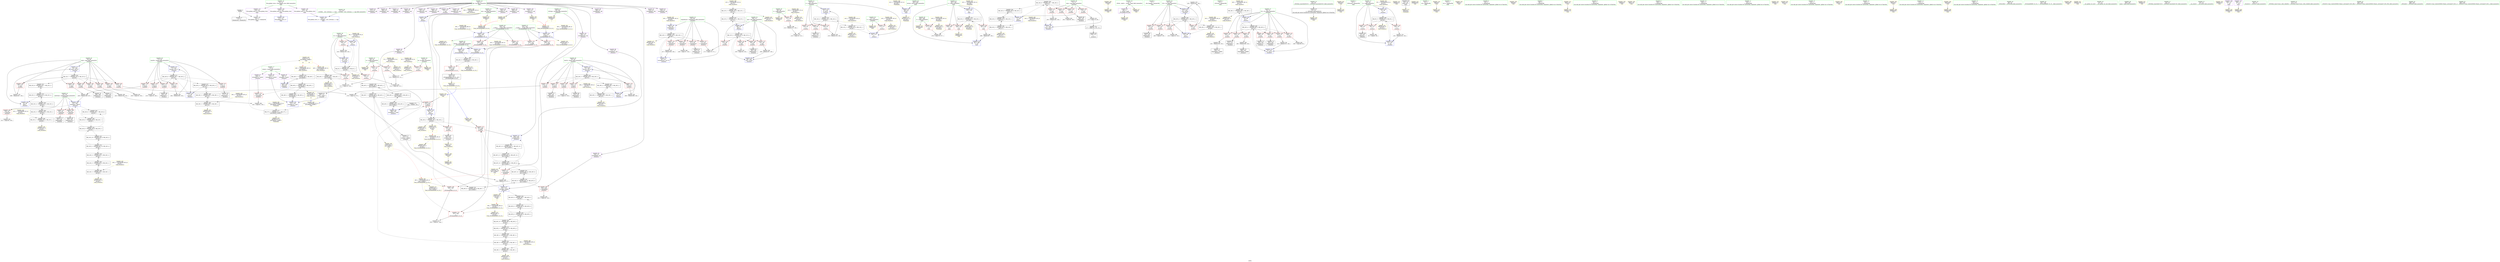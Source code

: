 digraph "SVFG" {
	label="SVFG";

	Node0x55fc125c55a0 [shape=record,color=grey,label="{NodeID: 0\nNullPtr}"];
	Node0x55fc125c55a0 -> Node0x55fc125f5480[style=solid];
	Node0x55fc125c55a0 -> Node0x55fc125fcf90[style=solid];
	Node0x55fc1262d5d0 [shape=record,color=yellow,style=double,label="{NodeID: 443\nCSMU(57V_2)\npts\{90000 120000 \}\nCS[]|{<s0>14|<s1>14}}"];
	Node0x55fc1262d5d0:s0 -> Node0x55fc125fe8b0[style=dashed,color=red];
	Node0x55fc1262d5d0:s1 -> Node0x55fc125fe990[style=dashed,color=red];
	Node0x55fc1261ffa0 [shape=record,color=black,label="{NodeID: 360\nMR_22V_2 = PHI(MR_22V_3, MR_22V_1, )\npts\{70 \}\n}"];
	Node0x55fc1261ffa0 -> Node0x55fc12618ca0[style=dashed];
	Node0x55fc1261ffa0 -> Node0x55fc1262c890[style=dashed];
	Node0x55fc12604460 [shape=record,color=grey,label="{NodeID: 277\n112 = Binary(110, 111, )\n}"];
	Node0x55fc12604460 -> Node0x55fc126069e0[style=solid];
	Node0x55fc125f7630 [shape=record,color=blue,label="{NodeID: 194\n61\<--135\nj\<--inc15\n_Z5solvev\n}"];
	Node0x55fc125f7630 -> Node0x55fc12616ea0[style=dashed];
	Node0x55fc125f48b0 [shape=record,color=red,label="{NodeID: 111\n110\<--49\n\<--n\n_Z5solvev\n}"];
	Node0x55fc125f48b0 -> Node0x55fc12604460[style=solid];
	Node0x55fc125f2b50 [shape=record,color=green,label="{NodeID: 28\n55\<--56\ni2\<--i2_field_insensitive\n_Z5solvev\n}"];
	Node0x55fc125f2b50 -> Node0x55fc125f9650[style=solid];
	Node0x55fc125f2b50 -> Node0x55fc125f9720[style=solid];
	Node0x55fc125f2b50 -> Node0x55fc125f97f0[style=solid];
	Node0x55fc125f2b50 -> Node0x55fc125fd300[style=solid];
	Node0x55fc125f2b50 -> Node0x55fc125f7700[style=solid];
	Node0x55fc125fd7e0 [shape=record,color=yellow,style=double,label="{NodeID: 388\n51V_1 = ENCHI(MR_51V_0)\npts\{364 \}\nFun[main]}"];
	Node0x55fc125fd7e0 -> Node0x55fc125ffc40[style=dashed];
	Node0x55fc12606e60 [shape=record,color=grey,label="{NodeID: 305\n378 = cmp(376, 377, )\n}"];
	Node0x55fc125ffc40 [shape=record,color=blue,label="{NodeID: 222\n363\<--90\nretval\<--\nmain\n}"];
	Node0x55fc125ffc40 -> Node0x55fc125ff200[style=dashed];
	Node0x55fc125fa830 [shape=record,color=red,label="{NodeID: 139\n174\<--71\n\<--sum\n_Z5solvev\n}"];
	Node0x55fc125fa830 -> Node0x55fc126075e0[style=solid];
	Node0x55fc125f5380 [shape=record,color=green,label="{NodeID: 56\n21\<--413\n_GLOBAL__sub_I_krismaz_1_1.cpp\<--_GLOBAL__sub_I_krismaz_1_1.cpp_field_insensitive\n}"];
	Node0x55fc125f5380 -> Node0x55fc125fce90[style=solid];
	Node0x55fc125ff0f0 [shape=record,color=yellow,style=double,label="{NodeID: 416\nRETMU(57V_2)\npts\{90000 120000 \}\nFun[main]}"];
	Node0x55fc126178a0 [shape=record,color=black,label="{NodeID: 333\nMR_34V_9 = PHI(MR_34V_7, MR_34V_6, )\npts\{82 \}\n}"];
	Node0x55fc126178a0 -> Node0x55fc12619ba0[style=dashed];
	Node0x55fc12601300 [shape=record,color=yellow,style=double,label="{NodeID: 250\nAPARM(389)\nCS[]}"];
	Node0x55fc125fbef0 [shape=record,color=red,label="{NodeID: 167\n261\<--81\n\<--nextSum\n_Z5solvev\n}"];
	Node0x55fc125fbef0 -> Node0x55fc125f61e0[style=solid];
	Node0x55fc125f6ad0 [shape=record,color=purple,label="{NodeID: 84\n30\<--4\n\<--_ZStL8__ioinit\n__cxx_global_var_init\n}"];
	Node0x55fc125f6ad0 -> Node0x55fc126001f0[style=solid];
	Node0x55fc125c5880 [shape=record,color=green,label="{NodeID: 1\n7\<--1\n__dso_handle\<--dummyObj\nGlob }"];
	Node0x55fc1262d760 [shape=record,color=yellow,style=double,label="{NodeID: 444\n57V_3 = CSCHI(MR_57V_2)\npts\{90000 120000 \}\nCS[]}"];
	Node0x55fc1262d760 -> Node0x55fc12615c90[style=dashed];
	Node0x55fc126204a0 [shape=record,color=black,label="{NodeID: 361\nMR_24V_2 = PHI(MR_24V_3, MR_24V_1, )\npts\{72 \}\n}"];
	Node0x55fc126204a0 -> Node0x55fc126191a0[style=dashed];
	Node0x55fc126204a0 -> Node0x55fc1262c970[style=dashed];
	Node0x55fc126045e0 [shape=record,color=grey,label="{NodeID: 278\n203 = Binary(202, 104, )\n}"];
	Node0x55fc126045e0 -> Node0x55fc125f7e50[style=solid];
	Node0x55fc125f7700 [shape=record,color=blue,label="{NodeID: 195\n55\<--140\ni2\<--inc18\n_Z5solvev\n}"];
	Node0x55fc125f7700 -> Node0x55fc126151a0[style=dashed];
	Node0x55fc125f4980 [shape=record,color=red,label="{NodeID: 112\n126\<--49\n\<--n\n_Z5solvev\n}"];
	Node0x55fc125f4980 -> Node0x55fc12607be0[style=solid];
	Node0x55fc125f2c20 [shape=record,color=green,label="{NodeID: 29\n57\<--58\nl\<--l_field_insensitive\n_Z5solvev\n}"];
	Node0x55fc125f2c20 -> Node0x55fc125f98c0[style=solid];
	Node0x55fc125f2c20 -> Node0x55fc12600600[style=solid];
	Node0x55fc125fd8c0 [shape=record,color=yellow,style=double,label="{NodeID: 389\n2V_1 = ENCHI(MR_2V_0)\npts\{50 \}\nFun[_Z5solvev]}"];
	Node0x55fc125fd8c0 -> Node0x55fc125f48b0[style=dashed];
	Node0x55fc125fd8c0 -> Node0x55fc125f4980[style=dashed];
	Node0x55fc125fd8c0 -> Node0x55fc1262bfa0[style=dashed];
	Node0x55fc12606fe0 [shape=record,color=grey,label="{NodeID: 306\n244 = cmp(241, 243, )\n}"];
	Node0x55fc125ffd10 [shape=record,color=blue,label="{NodeID: 223\n367\<--104\ni\<--\nmain\n}"];
	Node0x55fc125ffd10 -> Node0x55fc12615db0[style=dashed];
	Node0x55fc125fa900 [shape=record,color=red,label="{NodeID: 140\n187\<--71\n\<--sum\n_Z5solvev\n}"];
	Node0x55fc125fa900 -> Node0x55fc125f5c30[style=solid];
	Node0x55fc125f5480 [shape=record,color=black,label="{NodeID: 57\n2\<--3\ndummyVal\<--dummyVal\n}"];
	Node0x55fc125ff200 [shape=record,color=yellow,style=double,label="{NodeID: 417\nRETMU(51V_2)\npts\{364 \}\nFun[main]}"];
	Node0x55fc12617da0 [shape=record,color=black,label="{NodeID: 334\nMR_36V_9 = PHI(MR_36V_7, MR_36V_6, )\npts\{84 \}\n}"];
	Node0x55fc12617da0 -> Node0x55fc1261a0a0[style=dashed];
	Node0x55fc126013d0 [shape=record,color=yellow,style=double,label="{NodeID: 251\nAPARM(390)\nCS[]}"];
	Node0x55fc125fbfc0 [shape=record,color=red,label="{NodeID: 168\n291\<--81\n\<--nextSum\n_Z5solvev\n}"];
	Node0x55fc125fbfc0 -> Node0x55fc125f6790[style=solid];
	Node0x55fc125f6ba0 [shape=record,color=purple,label="{NodeID: 85\n98\<--8\narrayidx\<--owner\n_Z5solvev\n}"];
	Node0x55fc125f6ba0 -> Node0x55fc125fd160[style=solid];
	Node0x55fc125ca9d0 [shape=record,color=green,label="{NodeID: 2\n13\<--1\n_ZSt3cin\<--dummyObj\nGlob }"];
	Node0x55fc126209a0 [shape=record,color=black,label="{NodeID: 362\nMR_26V_2 = PHI(MR_26V_4, MR_26V_1, )\npts\{74 \}\n}"];
	Node0x55fc126209a0 -> Node0x55fc125f7f20[style=dashed];
	Node0x55fc126209a0 -> Node0x55fc1262ca50[style=dashed];
	Node0x55fc12604760 [shape=record,color=grey,label="{NodeID: 279\n298 = Binary(297, 104, )\n}"];
	Node0x55fc12604760 -> Node0x55fc125ff420[style=solid];
	Node0x55fc125f77d0 [shape=record,color=blue,label="{NodeID: 196\n63\<--144\nans\<--\n_Z5solvev\n}"];
	Node0x55fc125f77d0 -> Node0x55fc1261f0a0[style=dashed];
	Node0x55fc125f4a50 [shape=record,color=red,label="{NodeID: 113\n111\<--51\n\<--m\n_Z5solvev\n}"];
	Node0x55fc125f4a50 -> Node0x55fc12604460[style=solid];
	Node0x55fc125f2cf0 [shape=record,color=green,label="{NodeID: 30\n59\<--60\nr\<--r_field_insensitive\n_Z5solvev\n}"];
	Node0x55fc125f2cf0 -> Node0x55fc125f9990[style=solid];
	Node0x55fc125f2cf0 -> Node0x55fc126007a0[style=solid];
	Node0x55fc125fd9d0 [shape=record,color=yellow,style=double,label="{NodeID: 390\n4V_1 = ENCHI(MR_4V_0)\npts\{52 \}\nFun[_Z5solvev]}"];
	Node0x55fc125fd9d0 -> Node0x55fc125f4a50[style=dashed];
	Node0x55fc125fd9d0 -> Node0x55fc1262c0b0[style=dashed];
	Node0x55fc12607160 [shape=record,color=grey,label="{NodeID: 307\n219 = cmp(218, 165, )\n}"];
	Node0x55fc125ffde0 [shape=record,color=blue,label="{NodeID: 224\n367\<--398\ni\<--inc\nmain\n}"];
	Node0x55fc125ffde0 -> Node0x55fc12615db0[style=dashed];
	Node0x55fc125fa9d0 [shape=record,color=red,label="{NodeID: 141\n192\<--71\n\<--sum\n_Z5solvev\n}"];
	Node0x55fc125fa9d0 -> Node0x55fc12605960[style=solid];
	Node0x55fc125f5580 [shape=record,color=black,label="{NodeID: 58\n32\<--33\n\<--_ZNSt8ios_base4InitD1Ev\nCan only get source location for instruction, argument, global var or function.}"];
	Node0x55fc125f5580 -> Node0x55fc12600120[style=solid];
	Node0x55fc125ff2e0 [shape=record,color=yellow,style=double,label="{NodeID: 418\nRETMU(53V_1)\npts\{366 \}\nFun[main]}"];
	Node0x55fc126182a0 [shape=record,color=black,label="{NodeID: 335\nMR_40V_13 = PHI(MR_40V_11, MR_40V_10, )\npts\{120000 \}\n}"];
	Node0x55fc126182a0 -> Node0x55fc1261a5a0[style=dashed];
	Node0x55fc126014a0 [shape=record,color=yellow,style=double,label="{NodeID: 252\nAPARM(391)\nCS[]}"];
	Node0x55fc125fc090 [shape=record,color=red,label="{NodeID: 169\n230\<--229\n\<--arrayidx68\n_Z5solvev\n}"];
	Node0x55fc125fc090 -> Node0x55fc12607460[style=solid];
	Node0x55fc125f6c70 [shape=record,color=purple,label="{NodeID: 86\n131\<--8\narrayidx13\<--owner\n_Z5solvev\n}"];
	Node0x55fc125f6c70 -> Node0x55fc125f7560[style=solid];
	Node0x55fc125caa60 [shape=record,color=green,label="{NodeID: 3\n14\<--1\n_ZSt4cout\<--dummyObj\nGlob }"];
	Node0x55fc12620ea0 [shape=record,color=black,label="{NodeID: 363\nMR_28V_2 = PHI(MR_28V_3, MR_28V_1, )\npts\{76 \}\n}"];
	Node0x55fc12620ea0 -> Node0x55fc1261bea0[style=dashed];
	Node0x55fc12620ea0 -> Node0x55fc1262cb30[style=dashed];
	Node0x55fc126048e0 [shape=record,color=grey,label="{NodeID: 280\n243 = Binary(104, 242, )\n}"];
	Node0x55fc126048e0 -> Node0x55fc12606fe0[style=solid];
	Node0x55fc125f78a0 [shape=record,color=blue,label="{NodeID: 197\n65\<--90\nwantedLast\<--\n_Z5solvev\n}"];
	Node0x55fc125f78a0 -> Node0x55fc1261f5a0[style=dashed];
	Node0x55fc125f4b20 [shape=record,color=red,label="{NodeID: 114\n92\<--53\n\<--i\n_Z5solvev\n}"];
	Node0x55fc125f4b20 -> Node0x55fc126060e0[style=solid];
	Node0x55fc125f2dc0 [shape=record,color=green,label="{NodeID: 31\n61\<--62\nj\<--j_field_insensitive\n_Z5solvev\n}"];
	Node0x55fc125f2dc0 -> Node0x55fc125f9a60[style=solid];
	Node0x55fc125f2dc0 -> Node0x55fc125f9b30[style=solid];
	Node0x55fc125f2dc0 -> Node0x55fc125f9c00[style=solid];
	Node0x55fc125f2dc0 -> Node0x55fc125f7490[style=solid];
	Node0x55fc125f2dc0 -> Node0x55fc125f7630[style=solid];
	Node0x55fc125fdab0 [shape=record,color=yellow,style=double,label="{NodeID: 391\n6V_1 = ENCHI(MR_6V_0)\npts\{54 \}\nFun[_Z5solvev]}"];
	Node0x55fc125fdab0 -> Node0x55fc125fd090[style=dashed];
	Node0x55fc126072e0 [shape=record,color=grey,label="{NodeID: 308\n168 = cmp(167, 90, )\n}"];
	Node0x55fc125ffeb0 [shape=record,color=yellow,style=double,label="{NodeID: 225\nAPARM(13)\nCS[]}"];
	Node0x55fc125faaa0 [shape=record,color=red,label="{NodeID: 142\n208\<--73\n\<--i51\n_Z5solvev\n}"];
	Node0x55fc125faaa0 -> Node0x55fc126066e0[style=solid];
	Node0x55fc125f5680 [shape=record,color=black,label="{NodeID: 59\n362\<--90\nmain_ret\<--\nmain\n}"];
	Node0x55fc125f5680 -> Node0x55fc125f90f0[style=solid];
	Node0x55fc1262bfa0 [shape=record,color=yellow,style=double,label="{NodeID: 419\nRETMU(2V_1)\npts\{50 \}\nFun[_Z5solvev]}"];
	Node0x55fc126187a0 [shape=record,color=black,label="{NodeID: 336\nMR_20V_4 = PHI(MR_20V_5, MR_20V_3, )\npts\{68 \}\n}"];
	Node0x55fc126187a0 -> Node0x55fc125fa0e0[style=dashed];
	Node0x55fc126187a0 -> Node0x55fc125fa1b0[style=dashed];
	Node0x55fc126187a0 -> Node0x55fc125fa280[style=dashed];
	Node0x55fc126187a0 -> Node0x55fc125fa350[style=dashed];
	Node0x55fc126187a0 -> Node0x55fc125f7e50[style=dashed];
	Node0x55fc126187a0 -> Node0x55fc1261faa0[style=dashed];
	Node0x55fc12601570 [shape=record,color=yellow,style=double,label="{NodeID: 253\nAPARM(393)\nCS[]}"];
	Node0x55fc125fc160 [shape=record,color=red,label="{NodeID: 170\n241\<--240\n\<--arrayidx74\n_Z5solvev\n}"];
	Node0x55fc125fc160 -> Node0x55fc12606fe0[style=solid];
	Node0x55fc125f6d40 [shape=record,color=purple,label="{NodeID: 87\n240\<--8\narrayidx74\<--owner\n_Z5solvev\n}"];
	Node0x55fc125f6d40 -> Node0x55fc125fc160[style=solid];
	Node0x55fc125cb310 [shape=record,color=green,label="{NodeID: 4\n15\<--1\n.str\<--dummyObj\nGlob }"];
	Node0x55fc126213a0 [shape=record,color=black,label="{NodeID: 364\nMR_30V_2 = PHI(MR_30V_3, MR_30V_1, )\npts\{78 \}\n}"];
	Node0x55fc126213a0 -> Node0x55fc1261c3a0[style=dashed];
	Node0x55fc126213a0 -> Node0x55fc1262cc10[style=dashed];
	Node0x55fc12604a60 [shape=record,color=grey,label="{NodeID: 281\n314 = Binary(313, 104, )\n}"];
	Node0x55fc12604a60 -> Node0x55fc125ff690[style=solid];
	Node0x55fc125f7970 [shape=record,color=blue,label="{NodeID: 198\n67\<--90\ni23\<--\n_Z5solvev\n}"];
	Node0x55fc125f7970 -> Node0x55fc126187a0[style=dashed];
	Node0x55fc125f94b0 [shape=record,color=red,label="{NodeID: 115\n96\<--53\n\<--i\n_Z5solvev\n}"];
	Node0x55fc125f94b0 -> Node0x55fc125f5750[style=solid];
	Node0x55fc125f2e90 [shape=record,color=green,label="{NodeID: 32\n63\<--64\nans\<--ans_field_insensitive\n_Z5solvev\n}"];
	Node0x55fc125f2e90 -> Node0x55fc125f9cd0[style=solid];
	Node0x55fc125f2e90 -> Node0x55fc125f77d0[style=solid];
	Node0x55fc125f2e90 -> Node0x55fc125ff760[style=solid];
	Node0x55fc125f2e90 -> Node0x55fc12600870[style=solid];
	Node0x55fc125fdb90 [shape=record,color=yellow,style=double,label="{NodeID: 392\n8V_1 = ENCHI(MR_8V_0)\npts\{56 \}\nFun[_Z5solvev]}"];
	Node0x55fc125fdb90 -> Node0x55fc125fd300[style=dashed];
	Node0x55fc12607460 [shape=record,color=grey,label="{NodeID: 309\n231 = cmp(230, 144, )\n}"];
	Node0x55fc125fff80 [shape=record,color=yellow,style=double,label="{NodeID: 226\nAPARM(49)\nCS[]}"];
	Node0x55fc125fab70 [shape=record,color=red,label="{NodeID: 143\n221\<--73\n\<--i51\n_Z5solvev\n}"];
	Node0x55fc125fab70 -> Node0x55fc125f5d00[style=solid];
	Node0x55fc125f5750 [shape=record,color=black,label="{NodeID: 60\n97\<--96\nidxprom\<--\n_Z5solvev\n}"];
	Node0x55fc1262c0b0 [shape=record,color=yellow,style=double,label="{NodeID: 420\nRETMU(4V_1)\npts\{52 \}\nFun[_Z5solvev]}"];
	Node0x55fc12618ca0 [shape=record,color=black,label="{NodeID: 337\nMR_22V_3 = PHI(MR_22V_5, MR_22V_2, )\npts\{70 \}\n}"];
	Node0x55fc12618ca0 -> Node0x55fc125f7a40[style=dashed];
	Node0x55fc12618ca0 -> Node0x55fc1261ffa0[style=dashed];
	Node0x55fc12601640 [shape=record,color=yellow,style=double,label="{NodeID: 254\nARet(85)\nCS[]}"];
	Node0x55fc12601640 -> Node0x55fc12600390[style=solid];
	Node0x55fc125fc230 [shape=record,color=red,label="{NodeID: 171\n273\<--272\n\<--arrayidx93\n_Z5solvev\n}"];
	Node0x55fc125fc230 -> Node0x55fc126054e0[style=solid];
	Node0x55fc125f6e10 [shape=record,color=purple,label="{NodeID: 88\n183\<--10\narrayidx37\<--dp\n_Z5solvev\n}"];
	Node0x55fc125cb3a0 [shape=record,color=green,label="{NodeID: 5\n17\<--1\n.str.1\<--dummyObj\nGlob }"];
	Node0x55fc126218a0 [shape=record,color=black,label="{NodeID: 365\nMR_32V_2 = PHI(MR_32V_3, MR_32V_1, )\npts\{80 \}\n}"];
	Node0x55fc126218a0 -> Node0x55fc1261c8a0[style=dashed];
	Node0x55fc126218a0 -> Node0x55fc1262ccf0[style=dashed];
	Node0x55fc12604be0 [shape=record,color=grey,label="{NodeID: 282\n255 = Binary(254, 104, )\n}"];
	Node0x55fc12604be0 -> Node0x55fc125f6040[style=solid];
	Node0x55fc125f7a40 [shape=record,color=blue,label="{NodeID: 199\n69\<--90\nlast\<--\n_Z5solvev\n}"];
	Node0x55fc125f7a40 -> Node0x55fc1261aaa0[style=dashed];
	Node0x55fc125f9580 [shape=record,color=red,label="{NodeID: 116\n102\<--53\n\<--i\n_Z5solvev\n}"];
	Node0x55fc125f9580 -> Node0x55fc126042e0[style=solid];
	Node0x55fc125f2f60 [shape=record,color=green,label="{NodeID: 33\n65\<--66\nwantedLast\<--wantedLast_field_insensitive\n_Z5solvev\n}"];
	Node0x55fc125f2f60 -> Node0x55fc125f9da0[style=solid];
	Node0x55fc125f2f60 -> Node0x55fc125f9e70[style=solid];
	Node0x55fc125f2f60 -> Node0x55fc125f9f40[style=solid];
	Node0x55fc125f2f60 -> Node0x55fc125fa010[style=solid];
	Node0x55fc125f2f60 -> Node0x55fc125f78a0[style=solid];
	Node0x55fc125f2f60 -> Node0x55fc125ff830[style=solid];
	Node0x55fc125fdc70 [shape=record,color=yellow,style=double,label="{NodeID: 393\n10V_1 = ENCHI(MR_10V_0)\npts\{58 \}\nFun[_Z5solvev]}"];
	Node0x55fc125fdc70 -> Node0x55fc125f98c0[style=dashed];
	Node0x55fc125fdc70 -> Node0x55fc1262c350[style=dashed];
	Node0x55fc126075e0 [shape=record,color=grey,label="{NodeID: 310\n175 = cmp(174, 90, )\n}"];
	Node0x55fc126075e0 -> Node0x55fc12278000[style=solid];
	Node0x55fc12600050 [shape=record,color=yellow,style=double,label="{NodeID: 227\nAPARM(4)\nCS[]}"];
	Node0x55fc125fac40 [shape=record,color=red,label="{NodeID: 144\n238\<--73\n\<--i51\n_Z5solvev\n}"];
	Node0x55fc125fac40 -> Node0x55fc125f5f70[style=solid];
	Node0x55fc125f5820 [shape=record,color=black,label="{NodeID: 61\n128\<--127\nconv\<--cmp11\n_Z5solvev\n}"];
	Node0x55fc125f5820 -> Node0x55fc125f7560[style=solid];
	Node0x55fc1262c190 [shape=record,color=yellow,style=double,label="{NodeID: 421\nRETMU(6V_3)\npts\{54 \}\nFun[_Z5solvev]}"];
	Node0x55fc126191a0 [shape=record,color=black,label="{NodeID: 338\nMR_24V_3 = PHI(MR_24V_4, MR_24V_2, )\npts\{72 \}\n}"];
	Node0x55fc126191a0 -> Node0x55fc1261afa0[style=dashed];
	Node0x55fc126191a0 -> Node0x55fc126204a0[style=dashed];
	Node0x55fc126016d0 [shape=record,color=yellow,style=double,label="{NodeID: 255\nARet(31)\nCS[]}"];
	Node0x55fc125fc300 [shape=record,color=red,label="{NodeID: 172\n283\<--280\n\<--call97\n_Z5solvev\n}"];
	Node0x55fc125fc300 -> Node0x55fc125f8400[style=solid];
	Node0x55fc125f6ee0 [shape=record,color=purple,label="{NodeID: 89\n186\<--10\narrayidx39\<--dp\n_Z5solvev\n}"];
	Node0x55fc125cb430 [shape=record,color=green,label="{NodeID: 6\n20\<--1\n\<--dummyObj\nCan only get source location for instruction, argument, global var or function.}"];
	Node0x55fc12621da0 [shape=record,color=black,label="{NodeID: 366\nMR_34V_2 = PHI(MR_34V_3, MR_34V_1, )\npts\{82 \}\n}"];
	Node0x55fc12621da0 -> Node0x55fc1261cda0[style=dashed];
	Node0x55fc12621da0 -> Node0x55fc1262cdd0[style=dashed];
	Node0x55fc12604d60 [shape=record,color=grey,label="{NodeID: 283\n304 = Binary(303, 104, )\n}"];
	Node0x55fc12604d60 -> Node0x55fc125ff4f0[style=solid];
	Node0x55fc125f7b10 [shape=record,color=blue,label="{NodeID: 200\n71\<--90\nsum\<--\n_Z5solvev\n}"];
	Node0x55fc125f7b10 -> Node0x55fc126164a0[style=dashed];
	Node0x55fc125f9650 [shape=record,color=red,label="{NodeID: 117\n109\<--55\n\<--i2\n_Z5solvev\n}"];
	Node0x55fc125f9650 -> Node0x55fc126069e0[style=solid];
	Node0x55fc125f3030 [shape=record,color=green,label="{NodeID: 34\n67\<--68\ni23\<--i23_field_insensitive\n_Z5solvev\n}"];
	Node0x55fc125f3030 -> Node0x55fc125fa0e0[style=solid];
	Node0x55fc125f3030 -> Node0x55fc125fa1b0[style=solid];
	Node0x55fc125f3030 -> Node0x55fc125fa280[style=solid];
	Node0x55fc125f3030 -> Node0x55fc125fa350[style=solid];
	Node0x55fc125f3030 -> Node0x55fc125f7970[style=solid];
	Node0x55fc125f3030 -> Node0x55fc125f7e50[style=solid];
	Node0x55fc125fdd50 [shape=record,color=yellow,style=double,label="{NodeID: 394\n12V_1 = ENCHI(MR_12V_0)\npts\{60 \}\nFun[_Z5solvev]}"];
	Node0x55fc125fdd50 -> Node0x55fc125f9990[style=dashed];
	Node0x55fc125fdd50 -> Node0x55fc1262c430[style=dashed];
	Node0x55fc12607760 [shape=record,color=grey,label="{NodeID: 311\n172 = cmp(170, 171, )\n}"];
	Node0x55fc12600120 [shape=record,color=yellow,style=double,label="{NodeID: 228\nAPARM(32)\nCS[]}"];
	Node0x55fc125fad10 [shape=record,color=red,label="{NodeID: 145\n254\<--73\n\<--i51\n_Z5solvev\n}"];
	Node0x55fc125fad10 -> Node0x55fc12604be0[style=solid];
	Node0x55fc125f58f0 [shape=record,color=black,label="{NodeID: 62\n130\<--129\nidxprom12\<--\n_Z5solvev\n}"];
	Node0x55fc1262c270 [shape=record,color=yellow,style=double,label="{NodeID: 422\nRETMU(8V_3)\npts\{56 \}\nFun[_Z5solvev]}"];
	Node0x55fc126196a0 [shape=record,color=black,label="{NodeID: 339\nMR_40V_3 = PHI(MR_40V_4, MR_40V_2, )\npts\{120000 \}\n}"];
	Node0x55fc126196a0 -> Node0x55fc1261b4a0[style=dashed];
	Node0x55fc126196a0 -> Node0x55fc1261d7a0[style=dashed];
	Node0x55fc12601760 [shape=record,color=yellow,style=double,label="{NodeID: 256\nARet(88)\nCS[]}"];
	Node0x55fc125fc3d0 [shape=record,color=red,label="{NodeID: 173\n323\<--322\n\<--call122\n_Z5solvev\n}"];
	Node0x55fc125fc3d0 -> Node0x55fc125ff760[style=solid];
	Node0x55fc125f6fb0 [shape=record,color=purple,label="{NodeID: 90\n189\<--10\narrayidx41\<--dp\n_Z5solvev\n}"];
	Node0x55fc125f6fb0 -> Node0x55fc125f7be0[style=solid];
	Node0x55fc125cb4c0 [shape=record,color=green,label="{NodeID: 7\n90\<--1\n\<--dummyObj\nCan only get source location for instruction, argument, global var or function.}"];
	Node0x55fc126222a0 [shape=record,color=black,label="{NodeID: 367\nMR_36V_2 = PHI(MR_36V_3, MR_36V_1, )\npts\{84 \}\n}"];
	Node0x55fc126222a0 -> Node0x55fc1261d2a0[style=dashed];
	Node0x55fc126222a0 -> Node0x55fc1262ceb0[style=dashed];
	Node0x55fc12604ee0 [shape=record,color=grey,label="{NodeID: 284\n248 = Binary(246, 247, )\n}"];
	Node0x55fc12604ee0 -> Node0x55fc125f8260[style=solid];
	Node0x55fc125f7be0 [shape=record,color=blue,label="{NodeID: 201\n189\<--180\narrayidx41\<--cond\n_Z5solvev\n}"];
	Node0x55fc125f7be0 -> Node0x55fc126169a0[style=dashed];
	Node0x55fc125f9720 [shape=record,color=red,label="{NodeID: 118\n125\<--55\n\<--i2\n_Z5solvev\n}"];
	Node0x55fc125f9720 -> Node0x55fc12607be0[style=solid];
	Node0x55fc125f3100 [shape=record,color=green,label="{NodeID: 35\n69\<--70\nlast\<--last_field_insensitive\n_Z5solvev\n}"];
	Node0x55fc125f3100 -> Node0x55fc125fa420[style=solid];
	Node0x55fc125f3100 -> Node0x55fc125fa4f0[style=solid];
	Node0x55fc125f3100 -> Node0x55fc125fa5c0[style=solid];
	Node0x55fc125f3100 -> Node0x55fc125fa690[style=solid];
	Node0x55fc125f3100 -> Node0x55fc125f7a40[style=solid];
	Node0x55fc125f3100 -> Node0x55fc125f7d80[style=solid];
	Node0x55fc125fde30 [shape=record,color=yellow,style=double,label="{NodeID: 395\n14V_1 = ENCHI(MR_14V_0)\npts\{62 \}\nFun[_Z5solvev]}"];
	Node0x55fc125fde30 -> Node0x55fc12615eb0[style=dashed];
	Node0x55fc126078e0 [shape=record,color=grey,label="{NodeID: 312\n276 = cmp(274, 275, )\n}"];
	Node0x55fc126078e0 -> Node0x55fc125f6520[style=solid];
	Node0x55fc126001f0 [shape=record,color=yellow,style=double,label="{NodeID: 229\nAPARM(30)\nCS[]}"];
	Node0x55fc125fade0 [shape=record,color=red,label="{NodeID: 146\n264\<--73\n\<--i51\n_Z5solvev\n}"];
	Node0x55fc125fade0 -> Node0x55fc125f62b0[style=solid];
	Node0x55fc125f59c0 [shape=record,color=black,label="{NodeID: 63\n179\<--177\n\<--\n_Z5solvev\n}"];
	Node0x55fc1262c350 [shape=record,color=yellow,style=double,label="{NodeID: 423\nRETMU(10V_1)\npts\{58 \}\nFun[_Z5solvev]}"];
	Node0x55fc12619ba0 [shape=record,color=black,label="{NodeID: 340\nMR_34V_8 = PHI(MR_34V_9, MR_34V_7, )\npts\{82 \}\n}"];
	Node0x55fc12619ba0 -> Node0x55fc1261e1a0[style=dashed];
	Node0x55fc126017f0 [shape=record,color=yellow,style=double,label="{NodeID: 257\nARet(115)\nCS[]}"];
	Node0x55fc126017f0 -> Node0x55fc126006d0[style=solid];
	Node0x55fc125fc4a0 [shape=record,color=red,label="{NodeID: 174\n358\<--338\n\<--retval\n_ZSt3minIiERKT_S2_S2_\n}"];
	Node0x55fc125fc4a0 -> Node0x55fc125f6a00[style=solid];
	Node0x55fc125f7080 [shape=record,color=purple,label="{NodeID: 91\n223\<--10\narrayidx64\<--dp\n_Z5solvev\n}"];
	Node0x55fc125cb550 [shape=record,color=green,label="{NodeID: 8\n94\<--1\n\<--dummyObj\nCan only get source location for instruction, argument, global var or function.}"];
	Node0x55fc126227a0 [shape=record,color=black,label="{NodeID: 368\nMR_40V_2 = PHI(MR_40V_7, MR_40V_1, )\npts\{120000 \}\n}"];
	Node0x55fc126227a0 -> Node0x55fc126196a0[style=dashed];
	Node0x55fc126227a0 -> Node0x55fc1262d070[style=dashed];
	Node0x55fc12605060 [shape=record,color=grey,label="{NodeID: 285\n309 = Binary(308, 104, )\n}"];
	Node0x55fc12605060 -> Node0x55fc125ff5c0[style=solid];
	Node0x55fc125f7cb0 [shape=record,color=blue,label="{NodeID: 202\n71\<--193\nsum\<--inc43\n_Z5solvev\n}"];
	Node0x55fc125f7cb0 -> Node0x55fc126164a0[style=dashed];
	Node0x55fc125f97f0 [shape=record,color=red,label="{NodeID: 119\n139\<--55\n\<--i2\n_Z5solvev\n}"];
	Node0x55fc125f97f0 -> Node0x55fc12605de0[style=solid];
	Node0x55fc125f31d0 [shape=record,color=green,label="{NodeID: 36\n71\<--72\nsum\<--sum_field_insensitive\n_Z5solvev\n}"];
	Node0x55fc125f31d0 -> Node0x55fc125fa760[style=solid];
	Node0x55fc125f31d0 -> Node0x55fc125fa830[style=solid];
	Node0x55fc125f31d0 -> Node0x55fc125fa900[style=solid];
	Node0x55fc125f31d0 -> Node0x55fc125fa9d0[style=solid];
	Node0x55fc125f31d0 -> Node0x55fc125f7b10[style=solid];
	Node0x55fc125f31d0 -> Node0x55fc125f7cb0[style=solid];
	Node0x55fc125fdf10 [shape=record,color=yellow,style=double,label="{NodeID: 396\n16V_1 = ENCHI(MR_16V_0)\npts\{64 \}\nFun[_Z5solvev]}"];
	Node0x55fc125fdf10 -> Node0x55fc125f77d0[style=dashed];
	Node0x55fc12607a60 [shape=record,color=grey,label="{NodeID: 313\n123 = cmp(120, 122, )\n}"];
	Node0x55fc126002c0 [shape=record,color=yellow,style=double,label="{NodeID: 230\nAPARM(7)\nCS[]}"];
	Node0x55fc125faeb0 [shape=record,color=red,label="{NodeID: 147\n284\<--73\n\<--i51\n_Z5solvev\n}"];
	Node0x55fc125faeb0 -> Node0x55fc126057e0[style=solid];
	Node0x55fc125f5a90 [shape=record,color=black,label="{NodeID: 64\n182\<--181\nidxprom36\<--\n_Z5solvev\n}"];
	Node0x55fc1262c430 [shape=record,color=yellow,style=double,label="{NodeID: 424\nRETMU(12V_1)\npts\{60 \}\nFun[_Z5solvev]}"];
	Node0x55fc1261a0a0 [shape=record,color=black,label="{NodeID: 341\nMR_36V_8 = PHI(MR_36V_9, MR_36V_6, )\npts\{84 \}\n}"];
	Node0x55fc1261a0a0 -> Node0x55fc1261e6a0[style=dashed];
	Node0x55fc12601880 [shape=record,color=yellow,style=double,label="{NodeID: 258\nARet(116)\nCS[]}"];
	Node0x55fc125fc570 [shape=record,color=red,label="{NodeID: 175\n348\<--340\n\<--__a.addr\n_ZSt3minIiERKT_S2_S2_\n}"];
	Node0x55fc125fc570 -> Node0x55fc125fc980[style=solid];
	Node0x55fc125f7150 [shape=record,color=purple,label="{NodeID: 92\n226\<--10\narrayidx66\<--dp\n_Z5solvev\n}"];
	Node0x55fc125cb5e0 [shape=record,color=green,label="{NodeID: 9\n100\<--1\n\<--dummyObj\nCan only get source location for instruction, argument, global var or function.}"];
	Node0x55fc12622ca0 [shape=record,color=black,label="{NodeID: 369\nMR_6V_3 = PHI(MR_6V_4, MR_6V_2, )\npts\{54 \}\n}"];
	Node0x55fc12622ca0 -> Node0x55fc125f4b20[style=dashed];
	Node0x55fc12622ca0 -> Node0x55fc125f94b0[style=dashed];
	Node0x55fc12622ca0 -> Node0x55fc125f9580[style=dashed];
	Node0x55fc12622ca0 -> Node0x55fc125fd230[style=dashed];
	Node0x55fc12622ca0 -> Node0x55fc1262c190[style=dashed];
	Node0x55fc126051e0 [shape=record,color=grey,label="{NodeID: 286\n122 = Binary(121, 104, )\n}"];
	Node0x55fc126051e0 -> Node0x55fc12607a60[style=solid];
	Node0x55fc125f7d80 [shape=record,color=blue,label="{NodeID: 203\n69\<--198\nlast\<--inc46\n_Z5solvev\n}"];
	Node0x55fc125f7d80 -> Node0x55fc1261aaa0[style=dashed];
	Node0x55fc125f98c0 [shape=record,color=red,label="{NodeID: 120\n117\<--57\n\<--l\n_Z5solvev\n}"];
	Node0x55fc125f98c0 -> Node0x55fc125f7490[style=solid];
	Node0x55fc125f32a0 [shape=record,color=green,label="{NodeID: 37\n73\<--74\ni51\<--i51_field_insensitive\n_Z5solvev\n}"];
	Node0x55fc125f32a0 -> Node0x55fc125faaa0[style=solid];
	Node0x55fc125f32a0 -> Node0x55fc125fab70[style=solid];
	Node0x55fc125f32a0 -> Node0x55fc125fac40[style=solid];
	Node0x55fc125f32a0 -> Node0x55fc125fad10[style=solid];
	Node0x55fc125f32a0 -> Node0x55fc125fade0[style=solid];
	Node0x55fc125f32a0 -> Node0x55fc125faeb0[style=solid];
	Node0x55fc125f32a0 -> Node0x55fc125faf80[style=solid];
	Node0x55fc125f32a0 -> Node0x55fc125f7f20[style=solid];
	Node0x55fc125f32a0 -> Node0x55fc125ff690[style=solid];
	Node0x55fc125fdff0 [shape=record,color=yellow,style=double,label="{NodeID: 397\n18V_1 = ENCHI(MR_18V_0)\npts\{66 \}\nFun[_Z5solvev]}"];
	Node0x55fc125fdff0 -> Node0x55fc125f78a0[style=dashed];
	Node0x55fc12607be0 [shape=record,color=grey,label="{NodeID: 314\n127 = cmp(125, 126, )\n}"];
	Node0x55fc12607be0 -> Node0x55fc125f5820[style=solid];
	Node0x55fc12600390 [shape=record,color=yellow,style=double,label="{NodeID: 231\nAPARM(85)\nCS[]}"];
	Node0x55fc125faf80 [shape=record,color=red,label="{NodeID: 148\n313\<--73\n\<--i51\n_Z5solvev\n}"];
	Node0x55fc125faf80 -> Node0x55fc12604a60[style=solid];
	Node0x55fc125f5b60 [shape=record,color=black,label="{NodeID: 65\n185\<--184\nidxprom38\<--\n_Z5solvev\n}"];
	Node0x55fc1262c510 [shape=record,color=yellow,style=double,label="{NodeID: 425\nRETMU(14V_2)\npts\{62 \}\nFun[_Z5solvev]}"];
	Node0x55fc1261a5a0 [shape=record,color=black,label="{NodeID: 342\nMR_40V_12 = PHI(MR_40V_13, MR_40V_10, )\npts\{120000 \}\n}"];
	Node0x55fc1261a5a0 -> Node0x55fc1261eba0[style=dashed];
	Node0x55fc12601910 [shape=record,color=yellow,style=double,label="{NodeID: 259\nARet(322)\nCS[]}"];
	Node0x55fc12601910 -> Node0x55fc125fc3d0[style=solid];
	Node0x55fc125fc640 [shape=record,color=red,label="{NodeID: 176\n355\<--340\n\<--__a.addr\n_ZSt3minIiERKT_S2_S2_\n}"];
	Node0x55fc125fc640 -> Node0x55fc125ffb70[style=solid];
	Node0x55fc125f7220 [shape=record,color=purple,label="{NodeID: 93\n229\<--10\narrayidx68\<--dp\n_Z5solvev\n}"];
	Node0x55fc125f7220 -> Node0x55fc125fc090[style=solid];
	Node0x55fc125cb670 [shape=record,color=green,label="{NodeID: 10\n104\<--1\n\<--dummyObj\nCan only get source location for instruction, argument, global var or function.}"];
	Node0x55fc126231a0 [shape=record,color=black,label="{NodeID: 370\nMR_38V_2 = PHI(MR_38V_3, MR_38V_1, )\npts\{90000 \}\n}"];
	Node0x55fc126231a0 -> Node0x55fc125fd160[style=dashed];
	Node0x55fc126231a0 -> Node0x55fc12615fa0[style=dashed];
	Node0x55fc12605360 [shape=record,color=grey,label="{NodeID: 287\n327 = Binary(326, 104, )\n}"];
	Node0x55fc12605360 -> Node0x55fc125ff830[style=solid];
	Node0x55fc125f7e50 [shape=record,color=blue,label="{NodeID: 204\n67\<--203\ni23\<--inc49\n_Z5solvev\n}"];
	Node0x55fc125f7e50 -> Node0x55fc126187a0[style=dashed];
	Node0x55fc125f9990 [shape=record,color=red,label="{NodeID: 121\n121\<--59\n\<--r\n_Z5solvev\n}"];
	Node0x55fc125f9990 -> Node0x55fc126051e0[style=solid];
	Node0x55fc125f3370 [shape=record,color=green,label="{NodeID: 38\n75\<--76\nlast55\<--last55_field_insensitive\n_Z5solvev\n}"];
	Node0x55fc125f3370 -> Node0x55fc125fb050[style=solid];
	Node0x55fc125f3370 -> Node0x55fc125fb120[style=solid];
	Node0x55fc125f3370 -> Node0x55fc125fb1f0[style=solid];
	Node0x55fc125f3370 -> Node0x55fc125fb2c0[style=solid];
	Node0x55fc125f3370 -> Node0x55fc125fb390[style=solid];
	Node0x55fc125f3370 -> Node0x55fc125f7ff0[style=solid];
	Node0x55fc125f3370 -> Node0x55fc125ff5c0[style=solid];
	Node0x55fc125fe0d0 [shape=record,color=yellow,style=double,label="{NodeID: 398\n20V_1 = ENCHI(MR_20V_0)\npts\{68 \}\nFun[_Z5solvev]}"];
	Node0x55fc125fe0d0 -> Node0x55fc1261faa0[style=dashed];
	Node0x55fc12607d60 [shape=record,color=grey,label="{NodeID: 315\n350 = cmp(347, 349, )\n}"];
	Node0x55fc12600460 [shape=record,color=yellow,style=double,label="{NodeID: 232\nAPARM(51)\nCS[]}"];
	Node0x55fc125fb050 [shape=record,color=red,label="{NodeID: 149\n213\<--75\n\<--last55\n_Z5solvev\n}"];
	Node0x55fc125fb050 -> Node0x55fc12606ce0[style=solid];
	Node0x55fc125f5c30 [shape=record,color=black,label="{NodeID: 66\n188\<--187\nidxprom40\<--\n_Z5solvev\n}"];
	Node0x55fc1262c5f0 [shape=record,color=yellow,style=double,label="{NodeID: 426\nRETMU(16V_3)\npts\{64 \}\nFun[_Z5solvev]}"];
	Node0x55fc1261aaa0 [shape=record,color=black,label="{NodeID: 343\nMR_22V_5 = PHI(MR_22V_6, MR_22V_4, )\npts\{70 \}\n}"];
	Node0x55fc1261aaa0 -> Node0x55fc125fa420[style=dashed];
	Node0x55fc1261aaa0 -> Node0x55fc125fa4f0[style=dashed];
	Node0x55fc1261aaa0 -> Node0x55fc125fa5c0[style=dashed];
	Node0x55fc1261aaa0 -> Node0x55fc125fa690[style=dashed];
	Node0x55fc1261aaa0 -> Node0x55fc125f7d80[style=dashed];
	Node0x55fc1261aaa0 -> Node0x55fc12618ca0[style=dashed];
	Node0x55fc126019a0 [shape=record,color=yellow,style=double,label="{NodeID: 260\nARet(280)\nCS[]}"];
	Node0x55fc126019a0 -> Node0x55fc125fc300[style=solid];
	Node0x55fc125fc710 [shape=record,color=red,label="{NodeID: 177\n346\<--342\n\<--__b.addr\n_ZSt3minIiERKT_S2_S2_\n}"];
	Node0x55fc125fc710 -> Node0x55fc125fc8b0[style=solid];
	Node0x55fc125f72f0 [shape=record,color=purple,label="{NodeID: 94\n257\<--10\narrayidx83\<--dp\n_Z5solvev\n}"];
	Node0x55fc125cb700 [shape=record,color=green,label="{NodeID: 11\n144\<--1\n\<--dummyObj\nCan only get source location for instruction, argument, global var or function.}"];
	Node0x55fc126236a0 [shape=record,color=black,label="{NodeID: 371\nMR_44V_3 = PHI(MR_44V_4, MR_44V_2, )\npts\{339 \}\n}"];
	Node0x55fc126236a0 -> Node0x55fc125fc4a0[style=dashed];
	Node0x55fc126236a0 -> Node0x55fc125fee20[style=dashed];
	Node0x55fc126054e0 [shape=record,color=grey,label="{NodeID: 288\n278 = Binary(273, 277, )\n}"];
	Node0x55fc126054e0 -> Node0x55fc125f8330[style=solid];
	Node0x55fc125f7f20 [shape=record,color=blue,label="{NodeID: 205\n73\<--90\ni51\<--\n_Z5solvev\n}"];
	Node0x55fc125f7f20 -> Node0x55fc1261b9a0[style=dashed];
	Node0x55fc125f9a60 [shape=record,color=red,label="{NodeID: 122\n120\<--61\n\<--j\n_Z5solvev\n}"];
	Node0x55fc125f9a60 -> Node0x55fc12607a60[style=solid];
	Node0x55fc125f3440 [shape=record,color=green,label="{NodeID: 39\n77\<--78\nsum59\<--sum59_field_insensitive\n_Z5solvev\n}"];
	Node0x55fc125f3440 -> Node0x55fc125fb460[style=solid];
	Node0x55fc125f3440 -> Node0x55fc125fb530[style=solid];
	Node0x55fc125f3440 -> Node0x55fc125fb600[style=solid];
	Node0x55fc125f3440 -> Node0x55fc125fb6d0[style=solid];
	Node0x55fc125f3440 -> Node0x55fc125fb7a0[style=solid];
	Node0x55fc125f3440 -> Node0x55fc125f80c0[style=solid];
	Node0x55fc125f3440 -> Node0x55fc125ff4f0[style=solid];
	Node0x55fc125fe1b0 [shape=record,color=yellow,style=double,label="{NodeID: 399\n22V_1 = ENCHI(MR_22V_0)\npts\{70 \}\nFun[_Z5solvev]}"];
	Node0x55fc125fe1b0 -> Node0x55fc1261ffa0[style=dashed];
	Node0x55fc12611fa0 [shape=record,color=black,label="{NodeID: 316\nMR_28V_5 = PHI(MR_28V_6, MR_28V_4, )\npts\{76 \}\n}"];
	Node0x55fc12611fa0 -> Node0x55fc125fb050[style=dashed];
	Node0x55fc12611fa0 -> Node0x55fc125fb120[style=dashed];
	Node0x55fc12611fa0 -> Node0x55fc125fb1f0[style=dashed];
	Node0x55fc12611fa0 -> Node0x55fc125fb2c0[style=dashed];
	Node0x55fc12611fa0 -> Node0x55fc125fb390[style=dashed];
	Node0x55fc12611fa0 -> Node0x55fc125ff5c0[style=dashed];
	Node0x55fc12611fa0 -> Node0x55fc1261bea0[style=dashed];
	Node0x55fc12600530 [shape=record,color=yellow,style=double,label="{NodeID: 233\nAPARM(13)\nCS[]}"];
	Node0x55fc125fb120 [shape=record,color=red,label="{NodeID: 150\n224\<--75\n\<--last55\n_Z5solvev\n}"];
	Node0x55fc125fb120 -> Node0x55fc125f5dd0[style=solid];
	Node0x55fc125f5d00 [shape=record,color=black,label="{NodeID: 67\n222\<--221\nidxprom63\<--\n_Z5solvev\n}"];
	Node0x55fc1262c6d0 [shape=record,color=yellow,style=double,label="{NodeID: 427\nRETMU(18V_3)\npts\{66 \}\nFun[_Z5solvev]}"];
	Node0x55fc1261afa0 [shape=record,color=black,label="{NodeID: 344\nMR_24V_4 = PHI(MR_24V_6, MR_24V_3, )\npts\{72 \}\n}"];
	Node0x55fc1261afa0 -> Node0x55fc125f7b10[style=dashed];
	Node0x55fc1261afa0 -> Node0x55fc126191a0[style=dashed];
	Node0x55fc125f84a0 [shape=record,color=yellow,style=double,label="{NodeID: 261\nARet(370)\nCS[]}"];
	Node0x55fc125fc7e0 [shape=record,color=red,label="{NodeID: 178\n352\<--342\n\<--__b.addr\n_ZSt3minIiERKT_S2_S2_\n}"];
	Node0x55fc125fc7e0 -> Node0x55fc125ffaa0[style=solid];
	Node0x55fc125f73c0 [shape=record,color=purple,label="{NodeID: 95\n260\<--10\narrayidx85\<--dp\n_Z5solvev\n}"];
	Node0x55fc125cb7c0 [shape=record,color=green,label="{NodeID: 12\n154\<--1\n\<--dummyObj\nCan only get source location for instruction, argument, global var or function.}"];
	Node0x55fc12623ba0 [shape=record,color=black,label="{NodeID: 372\nMR_30V_6 = PHI(MR_30V_7, MR_30V_5, )\npts\{78 \}\n}"];
	Node0x55fc12623ba0 -> Node0x55fc125fb460[style=dashed];
	Node0x55fc12623ba0 -> Node0x55fc125fb530[style=dashed];
	Node0x55fc12623ba0 -> Node0x55fc125fb600[style=dashed];
	Node0x55fc12623ba0 -> Node0x55fc125fb6d0[style=dashed];
	Node0x55fc12623ba0 -> Node0x55fc125fb7a0[style=dashed];
	Node0x55fc12623ba0 -> Node0x55fc125ff4f0[style=dashed];
	Node0x55fc12623ba0 -> Node0x55fc126124a0[style=dashed];
	Node0x55fc12605660 [shape=record,color=grey,label="{NodeID: 289\n398 = Binary(397, 104, )\n}"];
	Node0x55fc12605660 -> Node0x55fc125ffde0[style=solid];
	Node0x55fc125f7ff0 [shape=record,color=blue,label="{NodeID: 206\n75\<--90\nlast55\<--\n_Z5solvev\n}"];
	Node0x55fc125f7ff0 -> Node0x55fc12611fa0[style=dashed];
	Node0x55fc125f9b30 [shape=record,color=red,label="{NodeID: 123\n129\<--61\n\<--j\n_Z5solvev\n}"];
	Node0x55fc125f9b30 -> Node0x55fc125f58f0[style=solid];
	Node0x55fc125f3510 [shape=record,color=green,label="{NodeID: 40\n79\<--80\nnext\<--next_field_insensitive\n_Z5solvev\n}"];
	Node0x55fc125f3510 -> Node0x55fc125fb870[style=solid];
	Node0x55fc125f3510 -> Node0x55fc125fb940[style=solid];
	Node0x55fc125f3510 -> Node0x55fc125fba10[style=solid];
	Node0x55fc125f3510 -> Node0x55fc125fbae0[style=solid];
	Node0x55fc125f3510 -> Node0x55fc125fbbb0[style=solid];
	Node0x55fc125f3510 -> Node0x55fc125fbc80[style=solid];
	Node0x55fc125f3510 -> Node0x55fc125fbd50[style=solid];
	Node0x55fc125f3510 -> Node0x55fc125f8190[style=solid];
	Node0x55fc125f3510 -> Node0x55fc125ff420[style=solid];
	Node0x55fc125fe290 [shape=record,color=yellow,style=double,label="{NodeID: 400\n24V_1 = ENCHI(MR_24V_0)\npts\{72 \}\nFun[_Z5solvev]}"];
	Node0x55fc125fe290 -> Node0x55fc126204a0[style=dashed];
	Node0x55fc126124a0 [shape=record,color=black,label="{NodeID: 317\nMR_30V_4 = PHI(MR_30V_6, MR_30V_3, )\npts\{78 \}\n}"];
	Node0x55fc126124a0 -> Node0x55fc125f80c0[style=dashed];
	Node0x55fc126124a0 -> Node0x55fc1261c3a0[style=dashed];
	Node0x55fc12600600 [shape=record,color=yellow,style=double,label="{NodeID: 234\nAPARM(57)\nCS[]}"];
	Node0x55fc125fb1f0 [shape=record,color=red,label="{NodeID: 151\n267\<--75\n\<--last55\n_Z5solvev\n}"];
	Node0x55fc125fb1f0 -> Node0x55fc125f6380[style=solid];
	Node0x55fc125f5dd0 [shape=record,color=black,label="{NodeID: 68\n225\<--224\nidxprom65\<--\n_Z5solvev\n}"];
	Node0x55fc1262c7b0 [shape=record,color=yellow,style=double,label="{NodeID: 428\nRETMU(20V_2)\npts\{68 \}\nFun[_Z5solvev]}"];
	Node0x55fc1261b4a0 [shape=record,color=black,label="{NodeID: 345\nMR_40V_4 = PHI(MR_40V_5, MR_40V_3, )\npts\{120000 \}\n}"];
	Node0x55fc1261b4a0 -> Node0x55fc126169a0[style=dashed];
	Node0x55fc1261b4a0 -> Node0x55fc126196a0[style=dashed];
	Node0x55fc125f8530 [shape=record,color=yellow,style=double,label="{NodeID: 262\nARet(373)\nCS[]}"];
	Node0x55fc125fc8b0 [shape=record,color=red,label="{NodeID: 179\n347\<--346\n\<--\n_ZSt3minIiERKT_S2_S2_\n}"];
	Node0x55fc125fc8b0 -> Node0x55fc12607d60[style=solid];
	Node0x55fc125f3bf0 [shape=record,color=purple,label="{NodeID: 96\n263\<--10\narrayidx87\<--dp\n_Z5solvev\n}"];
	Node0x55fc125f3bf0 -> Node0x55fc12600a10[style=solid];
	Node0x55fc125cb8c0 [shape=record,color=green,label="{NodeID: 13\n165\<--1\n\<--dummyObj\nCan only get source location for instruction, argument, global var or function.}"];
	Node0x55fc126240a0 [shape=record,color=black,label="{NodeID: 373\nMR_32V_5 = PHI(MR_32V_9, MR_32V_4, )\npts\{80 \}\n}"];
	Node0x55fc126240a0 -> Node0x55fc125f8190[style=dashed];
	Node0x55fc126240a0 -> Node0x55fc126129a0[style=dashed];
	Node0x55fc126240a0 -> Node0x55fc12613da0[style=dashed];
	Node0x55fc126057e0 [shape=record,color=grey,label="{NodeID: 290\n285 = Binary(284, 104, )\n}"];
	Node0x55fc126057e0 -> Node0x55fc125f65f0[style=solid];
	Node0x55fc125f80c0 [shape=record,color=blue,label="{NodeID: 207\n77\<--90\nsum59\<--\n_Z5solvev\n}"];
	Node0x55fc125f80c0 -> Node0x55fc12623ba0[style=dashed];
	Node0x55fc125f9c00 [shape=record,color=red,label="{NodeID: 124\n134\<--61\n\<--j\n_Z5solvev\n}"];
	Node0x55fc125f9c00 -> Node0x55fc12605ae0[style=solid];
	Node0x55fc125f35e0 [shape=record,color=green,label="{NodeID: 41\n81\<--82\nnextSum\<--nextSum_field_insensitive\n_Z5solvev\n}"];
	Node0x55fc125f35e0 -> Node0x55fc125fbe20[style=solid];
	Node0x55fc125f35e0 -> Node0x55fc125fbef0[style=solid];
	Node0x55fc125f35e0 -> Node0x55fc125fbfc0[style=solid];
	Node0x55fc125f35e0 -> Node0x55fc125f8260[style=solid];
	Node0x55fc125fe370 [shape=record,color=yellow,style=double,label="{NodeID: 401\n26V_1 = ENCHI(MR_26V_0)\npts\{74 \}\nFun[_Z5solvev]}"];
	Node0x55fc125fe370 -> Node0x55fc126209a0[style=dashed];
	Node0x55fc126129a0 [shape=record,color=black,label="{NodeID: 318\nMR_32V_4 = PHI(MR_32V_5, MR_32V_3, )\npts\{80 \}\n}"];
	Node0x55fc126129a0 -> Node0x55fc1261c8a0[style=dashed];
	Node0x55fc126129a0 -> Node0x55fc126240a0[style=dashed];
	Node0x55fc126006d0 [shape=record,color=yellow,style=double,label="{NodeID: 235\nAPARM(115)\nCS[]}"];
	Node0x55fc125fb2c0 [shape=record,color=red,label="{NodeID: 152\n274\<--75\n\<--last55\n_Z5solvev\n}"];
	Node0x55fc125fb2c0 -> Node0x55fc126078e0[style=solid];
	Node0x55fc125f5ea0 [shape=record,color=black,label="{NodeID: 69\n228\<--227\nidxprom67\<--\n_Z5solvev\n}"];
	Node0x55fc1262c890 [shape=record,color=yellow,style=double,label="{NodeID: 429\nRETMU(22V_2)\npts\{70 \}\nFun[_Z5solvev]}"];
	Node0x55fc1261b9a0 [shape=record,color=black,label="{NodeID: 346\nMR_26V_4 = PHI(MR_26V_5, MR_26V_3, )\npts\{74 \}\n}"];
	Node0x55fc1261b9a0 -> Node0x55fc125faaa0[style=dashed];
	Node0x55fc1261b9a0 -> Node0x55fc125fab70[style=dashed];
	Node0x55fc1261b9a0 -> Node0x55fc125fac40[style=dashed];
	Node0x55fc1261b9a0 -> Node0x55fc125fad10[style=dashed];
	Node0x55fc1261b9a0 -> Node0x55fc125fade0[style=dashed];
	Node0x55fc1261b9a0 -> Node0x55fc125faeb0[style=dashed];
	Node0x55fc1261b9a0 -> Node0x55fc125faf80[style=dashed];
	Node0x55fc1261b9a0 -> Node0x55fc125ff690[style=dashed];
	Node0x55fc1261b9a0 -> Node0x55fc126209a0[style=dashed];
	Node0x55fc125f85c0 [shape=record,color=yellow,style=double,label="{NodeID: 263\nARet(381)\nCS[]}"];
	Node0x55fc125f85c0 -> Node0x55fc12600fc0[style=solid];
	Node0x55fc125fc980 [shape=record,color=red,label="{NodeID: 180\n349\<--348\n\<--\n_ZSt3minIiERKT_S2_S2_\n}"];
	Node0x55fc125fc980 -> Node0x55fc12607d60[style=solid];
	Node0x55fc125f3cc0 [shape=record,color=purple,label="{NodeID: 97\n266\<--10\narrayidx89\<--dp\n_Z5solvev\n}"];
	Node0x55fc125cb9c0 [shape=record,color=green,label="{NodeID: 14\n178\<--1\n\<--dummyObj\nCan only get source location for instruction, argument, global var or function.}"];
	Node0x55fc126245a0 [shape=record,color=black,label="{NodeID: 374\nMR_34V_5 = PHI(MR_34V_10, MR_34V_4, )\npts\{82 \}\n}"];
	Node0x55fc126245a0 -> Node0x55fc12612ea0[style=dashed];
	Node0x55fc126245a0 -> Node0x55fc126142a0[style=dashed];
	Node0x55fc126245a0 -> Node0x55fc1261e1a0[style=dashed];
	Node0x55fc12605960 [shape=record,color=grey,label="{NodeID: 291\n193 = Binary(192, 104, )\n}"];
	Node0x55fc12605960 -> Node0x55fc125f7cb0[style=solid];
	Node0x55fc125f8190 [shape=record,color=blue,label="{NodeID: 208\n79\<--90\nnext\<--\n_Z5solvev\n}"];
	Node0x55fc125f8190 -> Node0x55fc1261dca0[style=dashed];
	Node0x55fc125f9cd0 [shape=record,color=red,label="{NodeID: 125\n330\<--63\n\<--ans\n_Z5solvev\n}"];
	Node0x55fc125f9cd0 -> Node0x55fc125f6930[style=solid];
	Node0x55fc125f36b0 [shape=record,color=green,label="{NodeID: 42\n83\<--84\nref.tmp\<--ref.tmp_field_insensitive\n_Z5solvev\n}"];
	Node0x55fc125f36b0 -> Node0x55fc125f8330[style=solid];
	Node0x55fc125f36b0 -> Node0x55fc12600ae0[style=solid];
	Node0x55fc125fe450 [shape=record,color=yellow,style=double,label="{NodeID: 402\n28V_1 = ENCHI(MR_28V_0)\npts\{76 \}\nFun[_Z5solvev]}"];
	Node0x55fc125fe450 -> Node0x55fc12620ea0[style=dashed];
	Node0x55fc12612ea0 [shape=record,color=black,label="{NodeID: 319\nMR_34V_4 = PHI(MR_34V_5, MR_34V_3, )\npts\{82 \}\n}"];
	Node0x55fc12612ea0 -> Node0x55fc1261cda0[style=dashed];
	Node0x55fc12612ea0 -> Node0x55fc126245a0[style=dashed];
	Node0x55fc126007a0 [shape=record,color=yellow,style=double,label="{NodeID: 236\nAPARM(59)\nCS[]}"];
	Node0x55fc125fb390 [shape=record,color=red,label="{NodeID: 153\n308\<--75\n\<--last55\n_Z5solvev\n}"];
	Node0x55fc125fb390 -> Node0x55fc12605060[style=solid];
	Node0x55fc125f5f70 [shape=record,color=black,label="{NodeID: 70\n239\<--238\nidxprom73\<--\n_Z5solvev\n}"];
	Node0x55fc1262c970 [shape=record,color=yellow,style=double,label="{NodeID: 430\nRETMU(24V_2)\npts\{72 \}\nFun[_Z5solvev]}"];
	Node0x55fc1261bea0 [shape=record,color=black,label="{NodeID: 347\nMR_28V_3 = PHI(MR_28V_5, MR_28V_2, )\npts\{76 \}\n}"];
	Node0x55fc1261bea0 -> Node0x55fc125f7ff0[style=dashed];
	Node0x55fc1261bea0 -> Node0x55fc12620ea0[style=dashed];
	Node0x55fc125f8650 [shape=record,color=yellow,style=double,label="{NodeID: 264\nARet(385)\nCS[]}"];
	Node0x55fc125f8650 -> Node0x55fc12601160[style=solid];
	Node0x55fc125fca50 [shape=record,color=red,label="{NodeID: 181\n377\<--365\n\<--t\nmain\n}"];
	Node0x55fc125fca50 -> Node0x55fc12606e60[style=solid];
	Node0x55fc125f3d90 [shape=record,color=purple,label="{NodeID: 98\n269\<--10\narrayidx91\<--dp\n_Z5solvev\n}"];
	Node0x55fc125f1f20 [shape=record,color=green,label="{NodeID: 15\n393\<--1\n\<--dummyObj\nCan only get source location for instruction, argument, global var or function.}"];
	Node0x55fc126156a0 [shape=record,color=black,label="{NodeID: 375\nMR_36V_5 = PHI(MR_36V_10, MR_36V_4, )\npts\{84 \}\n}"];
	Node0x55fc126156a0 -> Node0x55fc126133a0[style=dashed];
	Node0x55fc126156a0 -> Node0x55fc126147a0[style=dashed];
	Node0x55fc126156a0 -> Node0x55fc1261e6a0[style=dashed];
	Node0x55fc12605ae0 [shape=record,color=grey,label="{NodeID: 292\n135 = Binary(134, 104, )\n}"];
	Node0x55fc12605ae0 -> Node0x55fc125f7630[style=solid];
	Node0x55fc125f8260 [shape=record,color=blue,label="{NodeID: 209\n81\<--248\nnextSum\<--add78\n_Z5solvev\n}"];
	Node0x55fc125f8260 -> Node0x55fc125fbe20[style=dashed];
	Node0x55fc125f8260 -> Node0x55fc125fbef0[style=dashed];
	Node0x55fc125f8260 -> Node0x55fc125fbfc0[style=dashed];
	Node0x55fc125f8260 -> Node0x55fc126178a0[style=dashed];
	Node0x55fc125f8260 -> Node0x55fc12619ba0[style=dashed];
	Node0x55fc125f9da0 [shape=record,color=red,label="{NodeID: 126\n147\<--65\n\<--wantedLast\n_Z5solvev\n}"];
	Node0x55fc125f9da0 -> Node0x55fc126063e0[style=solid];
	Node0x55fc125f3780 [shape=record,color=green,label="{NodeID: 43\n86\<--87\n_ZNSirsERi\<--_ZNSirsERi_field_insensitive\n}"];
	Node0x55fc125fe530 [shape=record,color=yellow,style=double,label="{NodeID: 403\n30V_1 = ENCHI(MR_30V_0)\npts\{78 \}\nFun[_Z5solvev]}"];
	Node0x55fc125fe530 -> Node0x55fc126213a0[style=dashed];
	Node0x55fc126133a0 [shape=record,color=black,label="{NodeID: 320\nMR_36V_4 = PHI(MR_36V_5, MR_36V_3, )\npts\{84 \}\n}"];
	Node0x55fc126133a0 -> Node0x55fc1261d2a0[style=dashed];
	Node0x55fc126133a0 -> Node0x55fc126156a0[style=dashed];
	Node0x55fc12600870 [shape=record,color=yellow,style=double,label="{NodeID: 237\nAPARM(63)\nCS[]|{<s0>8}}"];
	Node0x55fc12600870:s0 -> Node0x55fc125f8980[style=solid,color=red];
	Node0x55fc125fb460 [shape=record,color=red,label="{NodeID: 154\n218\<--77\n\<--sum59\n_Z5solvev\n}"];
	Node0x55fc125fb460 -> Node0x55fc12607160[style=solid];
	Node0x55fc125f6040 [shape=record,color=black,label="{NodeID: 71\n256\<--255\nidxprom82\<--add81\n_Z5solvev\n}"];
	Node0x55fc1262ca50 [shape=record,color=yellow,style=double,label="{NodeID: 431\nRETMU(26V_2)\npts\{74 \}\nFun[_Z5solvev]}"];
	Node0x55fc1261c3a0 [shape=record,color=black,label="{NodeID: 348\nMR_30V_3 = PHI(MR_30V_4, MR_30V_2, )\npts\{78 \}\n}"];
	Node0x55fc1261c3a0 -> Node0x55fc126124a0[style=dashed];
	Node0x55fc1261c3a0 -> Node0x55fc126213a0[style=dashed];
	Node0x55fc125f86e0 [shape=record,color=yellow,style=double,label="{NodeID: 265\nARet(389)\nCS[]}"];
	Node0x55fc125f86e0 -> Node0x55fc12601300[style=solid];
	Node0x55fc125fcb20 [shape=record,color=red,label="{NodeID: 182\n376\<--367\n\<--i\nmain\n}"];
	Node0x55fc125fcb20 -> Node0x55fc12606e60[style=solid];
	Node0x55fc125f3e60 [shape=record,color=purple,label="{NodeID: 99\n272\<--10\narrayidx93\<--dp\n_Z5solvev\n}"];
	Node0x55fc125f3e60 -> Node0x55fc125fc230[style=solid];
	Node0x55fc125f1fe0 [shape=record,color=green,label="{NodeID: 16\n4\<--6\n_ZStL8__ioinit\<--_ZStL8__ioinit_field_insensitive\nGlob }"];
	Node0x55fc125f1fe0 -> Node0x55fc125f6ad0[style=solid];
	Node0x55fc125f1fe0 -> Node0x55fc12600050[style=solid];
	Node0x55fc12615ba0 [shape=record,color=black,label="{NodeID: 376\nMR_40V_9 = PHI(MR_40V_14, MR_40V_8, )\npts\{120000 \}\n}"];
	Node0x55fc12615ba0 -> Node0x55fc125fc090[style=dashed];
	Node0x55fc12615ba0 -> Node0x55fc126138a0[style=dashed];
	Node0x55fc12615ba0 -> Node0x55fc12614ca0[style=dashed];
	Node0x55fc12615ba0 -> Node0x55fc1261eba0[style=dashed];
	Node0x55fc12605c60 [shape=record,color=grey,label="{NodeID: 293\n198 = Binary(197, 104, )\n}"];
	Node0x55fc12605c60 -> Node0x55fc125f7d80[style=solid];
	Node0x55fc125f8330 [shape=record,color=blue,label="{NodeID: 210\n83\<--278\nref.tmp\<--add96\n_Z5solvev\n}"];
	Node0x55fc125f8330 -> Node0x55fc125fc300[style=dashed];
	Node0x55fc125f8330 -> Node0x55fc12617da0[style=dashed];
	Node0x55fc125f8330 -> Node0x55fc1262d390[style=dashed];
	Node0x55fc125f9e70 [shape=record,color=red,label="{NodeID: 127\n171\<--65\n\<--wantedLast\n_Z5solvev\n}"];
	Node0x55fc125f9e70 -> Node0x55fc12607760[style=solid];
	Node0x55fc125f3880 [shape=record,color=green,label="{NodeID: 44\n281\<--282\n_ZSt3minIiERKT_S2_S2_\<--_ZSt3minIiERKT_S2_S2__field_insensitive\n}"];
	Node0x55fc125fe610 [shape=record,color=yellow,style=double,label="{NodeID: 404\n32V_1 = ENCHI(MR_32V_0)\npts\{80 \}\nFun[_Z5solvev]}"];
	Node0x55fc125fe610 -> Node0x55fc126218a0[style=dashed];
	Node0x55fc126138a0 [shape=record,color=black,label="{NodeID: 321\nMR_40V_8 = PHI(MR_40V_9, MR_40V_7, )\npts\{120000 \}\n}"];
	Node0x55fc126138a0 -> Node0x55fc1261d7a0[style=dashed];
	Node0x55fc126138a0 -> Node0x55fc12615ba0[style=dashed];
	Node0x55fc12600940 [shape=record,color=yellow,style=double,label="{NodeID: 238\nAPARM(321)\nCS[]|{<s0>8}}"];
	Node0x55fc12600940:s0 -> Node0x55fc125f8aa0[style=solid,color=red];
	Node0x55fc125fb530 [shape=record,color=red,label="{NodeID: 155\n227\<--77\n\<--sum59\n_Z5solvev\n}"];
	Node0x55fc125fb530 -> Node0x55fc125f5ea0[style=solid];
	Node0x55fc125f6110 [shape=record,color=black,label="{NodeID: 72\n259\<--258\nidxprom84\<--\n_Z5solvev\n}"];
	Node0x55fc1262cb30 [shape=record,color=yellow,style=double,label="{NodeID: 432\nRETMU(28V_2)\npts\{76 \}\nFun[_Z5solvev]}"];
	Node0x55fc1261c8a0 [shape=record,color=black,label="{NodeID: 349\nMR_32V_3 = PHI(MR_32V_4, MR_32V_2, )\npts\{80 \}\n}"];
	Node0x55fc1261c8a0 -> Node0x55fc126129a0[style=dashed];
	Node0x55fc1261c8a0 -> Node0x55fc126218a0[style=dashed];
	Node0x55fc125f8770 [shape=record,color=yellow,style=double,label="{NodeID: 266\nARet(390)\nCS[]}"];
	Node0x55fc125f8770 -> Node0x55fc126013d0[style=solid];
	Node0x55fc125fcbf0 [shape=record,color=red,label="{NodeID: 183\n384\<--367\n\<--i\nmain\n}"];
	Node0x55fc125fcbf0 -> Node0x55fc12601090[style=solid];
	Node0x55fc125f3f30 [shape=record,color=purple,label="{NodeID: 100\n287\<--10\narrayidx100\<--dp\n_Z5solvev\n}"];
	Node0x55fc125f20e0 [shape=record,color=green,label="{NodeID: 17\n8\<--9\nowner\<--owner_field_insensitive\nGlob }"];
	Node0x55fc125f20e0 -> Node0x55fc125f6ba0[style=solid];
	Node0x55fc125f20e0 -> Node0x55fc125f6c70[style=solid];
	Node0x55fc125f20e0 -> Node0x55fc125f6d40[style=solid];
	Node0x55fc12615c90 [shape=record,color=black,label="{NodeID: 377\nMR_57V_2 = PHI(MR_57V_3, MR_57V_1, )\npts\{90000 120000 \}\n}"];
	Node0x55fc12615c90 -> Node0x55fc125ff0f0[style=dashed];
	Node0x55fc12615c90 -> Node0x55fc1262d5d0[style=dashed];
	Node0x55fc12605de0 [shape=record,color=grey,label="{NodeID: 294\n140 = Binary(139, 104, )\n}"];
	Node0x55fc12605de0 -> Node0x55fc125f7700[style=solid];
	Node0x55fc125f8400 [shape=record,color=blue,label="{NodeID: 211\n293\<--283\narrayidx104\<--\n_Z5solvev\n}"];
	Node0x55fc125f8400 -> Node0x55fc126182a0[style=dashed];
	Node0x55fc125f9f40 [shape=record,color=red,label="{NodeID: 128\n317\<--65\n\<--wantedLast\n_Z5solvev\n}"];
	Node0x55fc125f9f40 -> Node0x55fc125f6860[style=solid];
	Node0x55fc125f3980 [shape=record,color=green,label="{NodeID: 45\n338\<--339\nretval\<--retval_field_insensitive\n_ZSt3minIiERKT_S2_S2_\n}"];
	Node0x55fc125f3980 -> Node0x55fc125fc4a0[style=solid];
	Node0x55fc125f3980 -> Node0x55fc125ffaa0[style=solid];
	Node0x55fc125f3980 -> Node0x55fc125ffb70[style=solid];
	Node0x55fc125fe6f0 [shape=record,color=yellow,style=double,label="{NodeID: 405\n34V_1 = ENCHI(MR_34V_0)\npts\{82 \}\nFun[_Z5solvev]}"];
	Node0x55fc125fe6f0 -> Node0x55fc12621da0[style=dashed];
	Node0x55fc12613da0 [shape=record,color=black,label="{NodeID: 322\nMR_32V_9 = PHI(MR_32V_7, MR_32V_5, )\npts\{80 \}\n}"];
	Node0x55fc12613da0 -> Node0x55fc126240a0[style=dashed];
	Node0x55fc12600a10 [shape=record,color=yellow,style=double,label="{NodeID: 239\nAPARM(263)\nCS[]|{<s0>7}}"];
	Node0x55fc12600a10:s0 -> Node0x55fc125f8980[style=solid,color=red];
	Node0x55fc125fb600 [shape=record,color=red,label="{NodeID: 156\n246\<--77\n\<--sum59\n_Z5solvev\n}"];
	Node0x55fc125fb600 -> Node0x55fc12604ee0[style=solid];
	Node0x55fc125f61e0 [shape=record,color=black,label="{NodeID: 73\n262\<--261\nidxprom86\<--\n_Z5solvev\n}"];
	Node0x55fc1262cc10 [shape=record,color=yellow,style=double,label="{NodeID: 433\nRETMU(30V_2)\npts\{78 \}\nFun[_Z5solvev]}"];
	Node0x55fc1261cda0 [shape=record,color=black,label="{NodeID: 350\nMR_34V_3 = PHI(MR_34V_4, MR_34V_2, )\npts\{82 \}\n}"];
	Node0x55fc1261cda0 -> Node0x55fc12612ea0[style=dashed];
	Node0x55fc1261cda0 -> Node0x55fc12621da0[style=dashed];
	Node0x55fc125f8800 [shape=record,color=yellow,style=double,label="{NodeID: 267\nARet(391)\nCS[]}"];
	Node0x55fc125f8800 -> Node0x55fc126014a0[style=solid];
	Node0x55fc125fccc0 [shape=record,color=red,label="{NodeID: 184\n397\<--367\n\<--i\nmain\n}"];
	Node0x55fc125fccc0 -> Node0x55fc12605660[style=solid];
	Node0x55fc125f4000 [shape=record,color=purple,label="{NodeID: 101\n290\<--10\narrayidx102\<--dp\n_Z5solvev\n}"];
	Node0x55fc125f21e0 [shape=record,color=green,label="{NodeID: 18\n10\<--12\ndp\<--dp_field_insensitive\nGlob }"];
	Node0x55fc125f21e0 -> Node0x55fc125f6e10[style=solid];
	Node0x55fc125f21e0 -> Node0x55fc125f6ee0[style=solid];
	Node0x55fc125f21e0 -> Node0x55fc125f6fb0[style=solid];
	Node0x55fc125f21e0 -> Node0x55fc125f7080[style=solid];
	Node0x55fc125f21e0 -> Node0x55fc125f7150[style=solid];
	Node0x55fc125f21e0 -> Node0x55fc125f7220[style=solid];
	Node0x55fc125f21e0 -> Node0x55fc125f72f0[style=solid];
	Node0x55fc125f21e0 -> Node0x55fc125f73c0[style=solid];
	Node0x55fc125f21e0 -> Node0x55fc125f3bf0[style=solid];
	Node0x55fc125f21e0 -> Node0x55fc125f3cc0[style=solid];
	Node0x55fc125f21e0 -> Node0x55fc125f3d90[style=solid];
	Node0x55fc125f21e0 -> Node0x55fc125f3e60[style=solid];
	Node0x55fc125f21e0 -> Node0x55fc125f3f30[style=solid];
	Node0x55fc125f21e0 -> Node0x55fc125f4000[style=solid];
	Node0x55fc125f21e0 -> Node0x55fc125f40d0[style=solid];
	Node0x55fc125f21e0 -> Node0x55fc125f41a0[style=solid];
	Node0x55fc125f21e0 -> Node0x55fc125f4270[style=solid];
	Node0x55fc125f21e0 -> Node0x55fc125f4340[style=solid];
	Node0x55fc12615db0 [shape=record,color=black,label="{NodeID: 378\nMR_55V_3 = PHI(MR_55V_4, MR_55V_2, )\npts\{368 \}\n}"];
	Node0x55fc12615db0 -> Node0x55fc125fcb20[style=dashed];
	Node0x55fc12615db0 -> Node0x55fc125fcbf0[style=dashed];
	Node0x55fc12615db0 -> Node0x55fc125fccc0[style=dashed];
	Node0x55fc12615db0 -> Node0x55fc125ffde0[style=dashed];
	Node0x55fc12615db0 -> Node0x55fc125fefe0[style=dashed];
	Node0x55fc12605f60 [shape=record,color=grey,label="{NodeID: 295\n164 = cmp(163, 165, )\n}"];
	Node0x55fc125ff420 [shape=record,color=blue,label="{NodeID: 212\n79\<--298\nnext\<--inc107\n_Z5solvev\n}"];
	Node0x55fc125ff420 -> Node0x55fc1261dca0[style=dashed];
	Node0x55fc125fa010 [shape=record,color=red,label="{NodeID: 129\n326\<--65\n\<--wantedLast\n_Z5solvev\n}"];
	Node0x55fc125fa010 -> Node0x55fc12605360[style=solid];
	Node0x55fc125f3a50 [shape=record,color=green,label="{NodeID: 46\n340\<--341\n__a.addr\<--__a.addr_field_insensitive\n_ZSt3minIiERKT_S2_S2_\n}"];
	Node0x55fc125f3a50 -> Node0x55fc125fc570[style=solid];
	Node0x55fc125f3a50 -> Node0x55fc125fc640[style=solid];
	Node0x55fc125f3a50 -> Node0x55fc125ff900[style=solid];
	Node0x55fc125fe7d0 [shape=record,color=yellow,style=double,label="{NodeID: 406\n36V_1 = ENCHI(MR_36V_0)\npts\{84 \}\nFun[_Z5solvev]}"];
	Node0x55fc125fe7d0 -> Node0x55fc126222a0[style=dashed];
	Node0x55fc126142a0 [shape=record,color=black,label="{NodeID: 323\nMR_34V_10 = PHI(MR_34V_6, MR_34V_5, )\npts\{82 \}\n}"];
	Node0x55fc126142a0 -> Node0x55fc126245a0[style=dashed];
	Node0x55fc12600ae0 [shape=record,color=yellow,style=double,label="{NodeID: 240\nAPARM(83)\nCS[]|{<s0>7}}"];
	Node0x55fc12600ae0:s0 -> Node0x55fc125f8aa0[style=solid,color=red];
	Node0x55fc125fb6d0 [shape=record,color=red,label="{NodeID: 157\n270\<--77\n\<--sum59\n_Z5solvev\n}"];
	Node0x55fc125fb6d0 -> Node0x55fc125f6450[style=solid];
	Node0x55fc125f62b0 [shape=record,color=black,label="{NodeID: 74\n265\<--264\nidxprom88\<--\n_Z5solvev\n}"];
	Node0x55fc1262ccf0 [shape=record,color=yellow,style=double,label="{NodeID: 434\nRETMU(32V_2)\npts\{80 \}\nFun[_Z5solvev]}"];
	Node0x55fc1261d2a0 [shape=record,color=black,label="{NodeID: 351\nMR_36V_3 = PHI(MR_36V_4, MR_36V_2, )\npts\{84 \}\n}"];
	Node0x55fc1261d2a0 -> Node0x55fc125fc3d0[style=dashed];
	Node0x55fc1261d2a0 -> Node0x55fc126133a0[style=dashed];
	Node0x55fc1261d2a0 -> Node0x55fc126222a0[style=dashed];
	Node0x55fc125f8890 [shape=record,color=yellow,style=double,label="{NodeID: 268\nARet(392)\nCS[]}"];
	Node0x55fc125fcd90 [shape=record,color=blue,label="{NodeID: 185\n417\<--20\nllvm.global_ctors_0\<--\nGlob }"];
	Node0x55fc125f40d0 [shape=record,color=purple,label="{NodeID: 102\n293\<--10\narrayidx104\<--dp\n_Z5solvev\n}"];
	Node0x55fc125f40d0 -> Node0x55fc125f8400[style=solid];
	Node0x55fc125f22e0 [shape=record,color=green,label="{NodeID: 19\n19\<--23\nllvm.global_ctors\<--llvm.global_ctors_field_insensitive\nGlob }"];
	Node0x55fc125f22e0 -> Node0x55fc125f45b0[style=solid];
	Node0x55fc125f22e0 -> Node0x55fc125f46b0[style=solid];
	Node0x55fc125f22e0 -> Node0x55fc125f47b0[style=solid];
	Node0x55fc126266e0 [shape=record,color=yellow,style=double,label="{NodeID: 379\n16V_1 = ENCHI(MR_16V_0)\npts\{64 \}\nFun[_ZSt3minIiERKT_S2_S2_]}"];
	Node0x55fc126266e0 -> Node0x55fc125fc980[style=dashed];
	Node0x55fc126266e0 -> Node0x55fc125fea70[style=dashed];
	Node0x55fc126060e0 [shape=record,color=grey,label="{NodeID: 296\n93 = cmp(92, 94, )\n}"];
	Node0x55fc125ff4f0 [shape=record,color=blue,label="{NodeID: 213\n77\<--304\nsum59\<--inc111\n_Z5solvev\n}"];
	Node0x55fc125ff4f0 -> Node0x55fc12623ba0[style=dashed];
	Node0x55fc125fa0e0 [shape=record,color=red,label="{NodeID: 130\n152\<--67\n\<--i23\n_Z5solvev\n}"];
	Node0x55fc125fa0e0 -> Node0x55fc12606560[style=solid];
	Node0x55fc125f3b20 [shape=record,color=green,label="{NodeID: 47\n342\<--343\n__b.addr\<--__b.addr_field_insensitive\n_ZSt3minIiERKT_S2_S2_\n}"];
	Node0x55fc125f3b20 -> Node0x55fc125fc710[style=solid];
	Node0x55fc125f3b20 -> Node0x55fc125fc7e0[style=solid];
	Node0x55fc125f3b20 -> Node0x55fc125ff9d0[style=solid];
	Node0x55fc125fe8b0 [shape=record,color=yellow,style=double,label="{NodeID: 407\n38V_1 = ENCHI(MR_38V_0)\npts\{90000 \}\nFun[_Z5solvev]}"];
	Node0x55fc125fe8b0 -> Node0x55fc126231a0[style=dashed];
	Node0x55fc126147a0 [shape=record,color=black,label="{NodeID: 324\nMR_36V_10 = PHI(MR_36V_6, MR_36V_5, )\npts\{84 \}\n}"];
	Node0x55fc126147a0 -> Node0x55fc126156a0[style=dashed];
	Node0x55fc12600bb0 [shape=record,color=yellow,style=double,label="{NodeID: 241\nAPARM(178)\nCS[]}"];
	Node0x55fc125fb7a0 [shape=record,color=red,label="{NodeID: 158\n303\<--77\n\<--sum59\n_Z5solvev\n}"];
	Node0x55fc125fb7a0 -> Node0x55fc12604d60[style=solid];
	Node0x55fc125f6380 [shape=record,color=black,label="{NodeID: 75\n268\<--267\nidxprom90\<--\n_Z5solvev\n}"];
	Node0x55fc1262cdd0 [shape=record,color=yellow,style=double,label="{NodeID: 435\nRETMU(34V_2)\npts\{82 \}\nFun[_Z5solvev]}"];
	Node0x55fc1261d7a0 [shape=record,color=black,label="{NodeID: 352\nMR_40V_7 = PHI(MR_40V_8, MR_40V_3, )\npts\{120000 \}\n}"];
	Node0x55fc1261d7a0 -> Node0x55fc125fc3d0[style=dashed];
	Node0x55fc1261d7a0 -> Node0x55fc126138a0[style=dashed];
	Node0x55fc1261d7a0 -> Node0x55fc126227a0[style=dashed];
	Node0x55fc1261d7a0 -> Node0x55fc1262d2b0[style=dashed];
	Node0x55fc125f8980 [shape=record,color=yellow,style=double,label="{NodeID: 269\nFPARM(336)\nFun[_ZSt3minIiERKT_S2_S2_]}"];
	Node0x55fc125f8980 -> Node0x55fc125ff900[style=solid];
	Node0x55fc125fce90 [shape=record,color=blue,label="{NodeID: 186\n418\<--21\nllvm.global_ctors_1\<--_GLOBAL__sub_I_krismaz_1_1.cpp\nGlob }"];
	Node0x55fc125f41a0 [shape=record,color=purple,label="{NodeID: 103\n319\<--10\n\<--dp\n_Z5solvev\n}"];
	Node0x55fc125f23e0 [shape=record,color=green,label="{NodeID: 20\n24\<--25\n__cxx_global_var_init\<--__cxx_global_var_init_field_insensitive\n}"];
	Node0x55fc12627200 [shape=record,color=yellow,style=double,label="{NodeID: 380\n36V_1 = ENCHI(MR_36V_0)\npts\{84 \}\nFun[_ZSt3minIiERKT_S2_S2_]}"];
	Node0x55fc12627200 -> Node0x55fc125fc8b0[style=dashed];
	Node0x55fc12627200 -> Node0x55fc125fed40[style=dashed];
	Node0x55fc12606260 [shape=record,color=grey,label="{NodeID: 297\n159 = cmp(158, 104, )\n}"];
	Node0x55fc125ff5c0 [shape=record,color=blue,label="{NodeID: 214\n75\<--309\nlast55\<--inc114\n_Z5solvev\n}"];
	Node0x55fc125ff5c0 -> Node0x55fc12611fa0[style=dashed];
	Node0x55fc125fa1b0 [shape=record,color=red,label="{NodeID: 131\n167\<--67\n\<--i23\n_Z5solvev\n}"];
	Node0x55fc125fa1b0 -> Node0x55fc126072e0[style=solid];
	Node0x55fc125f4c10 [shape=record,color=green,label="{NodeID: 48\n360\<--361\nmain\<--main_field_insensitive\n}"];
	Node0x55fc125fe990 [shape=record,color=yellow,style=double,label="{NodeID: 408\n40V_1 = ENCHI(MR_40V_0)\npts\{120000 \}\nFun[_Z5solvev]}"];
	Node0x55fc125fe990 -> Node0x55fc126227a0[style=dashed];
	Node0x55fc12614ca0 [shape=record,color=black,label="{NodeID: 325\nMR_40V_14 = PHI(MR_40V_10, MR_40V_9, )\npts\{120000 \}\n}"];
	Node0x55fc12614ca0 -> Node0x55fc12615ba0[style=dashed];
	Node0x55fc12600c80 [shape=record,color=yellow,style=double,label="{NodeID: 242\nAPARM(13)\nCS[]}"];
	Node0x55fc125fb870 [shape=record,color=red,label="{NodeID: 159\n235\<--79\n\<--next\n_Z5solvev\n}"];
	Node0x55fc125fb870 -> Node0x55fc12606860[style=solid];
	Node0x55fc125f6450 [shape=record,color=black,label="{NodeID: 76\n271\<--270\nidxprom92\<--\n_Z5solvev\n}"];
	Node0x55fc1262ceb0 [shape=record,color=yellow,style=double,label="{NodeID: 436\nRETMU(36V_2)\npts\{84 \}\nFun[_Z5solvev]}"];
	Node0x55fc1261dca0 [shape=record,color=black,label="{NodeID: 353\nMR_32V_7 = PHI(MR_32V_8, MR_32V_6, )\npts\{80 \}\n}"];
	Node0x55fc1261dca0 -> Node0x55fc125fb870[style=dashed];
	Node0x55fc1261dca0 -> Node0x55fc125fb940[style=dashed];
	Node0x55fc1261dca0 -> Node0x55fc125fba10[style=dashed];
	Node0x55fc1261dca0 -> Node0x55fc125fbae0[style=dashed];
	Node0x55fc1261dca0 -> Node0x55fc125fbbb0[style=dashed];
	Node0x55fc1261dca0 -> Node0x55fc125fbc80[style=dashed];
	Node0x55fc1261dca0 -> Node0x55fc125fbd50[style=dashed];
	Node0x55fc1261dca0 -> Node0x55fc125ff420[style=dashed];
	Node0x55fc1261dca0 -> Node0x55fc12613da0[style=dashed];
	Node0x55fc125f8aa0 [shape=record,color=yellow,style=double,label="{NodeID: 270\nFPARM(337)\nFun[_ZSt3minIiERKT_S2_S2_]}"];
	Node0x55fc125f8aa0 -> Node0x55fc125ff9d0[style=solid];
	Node0x55fc125fcf90 [shape=record,color=blue, style = dotted,label="{NodeID: 187\n419\<--3\nllvm.global_ctors_2\<--dummyVal\nGlob }"];
	Node0x55fc125f4270 [shape=record,color=purple,label="{NodeID: 104\n320\<--10\narrayidx120\<--dp\n_Z5solvev\n}"];
	Node0x55fc125f24e0 [shape=record,color=green,label="{NodeID: 21\n28\<--29\n_ZNSt8ios_base4InitC1Ev\<--_ZNSt8ios_base4InitC1Ev_field_insensitive\n}"];
	Node0x55fc126272e0 [shape=record,color=yellow,style=double,label="{NodeID: 381\n48V_1 = ENCHI(MR_48V_0)\npts\{343 \}\nFun[_ZSt3minIiERKT_S2_S2_]}"];
	Node0x55fc126272e0 -> Node0x55fc125ff9d0[style=dashed];
	Node0x55fc126063e0 [shape=record,color=grey,label="{NodeID: 298\n148 = cmp(147, 104, )\n}"];
	Node0x55fc125ff690 [shape=record,color=blue,label="{NodeID: 215\n73\<--314\ni51\<--inc117\n_Z5solvev\n}"];
	Node0x55fc125ff690 -> Node0x55fc1261b9a0[style=dashed];
	Node0x55fc125fa280 [shape=record,color=red,label="{NodeID: 132\n181\<--67\n\<--i23\n_Z5solvev\n}"];
	Node0x55fc125fa280 -> Node0x55fc125f5a90[style=solid];
	Node0x55fc125f4d10 [shape=record,color=green,label="{NodeID: 49\n363\<--364\nretval\<--retval_field_insensitive\nmain\n}"];
	Node0x55fc125f4d10 -> Node0x55fc125ffc40[style=solid];
	Node0x55fc125fea70 [shape=record,color=yellow,style=double,label="{NodeID: 409\nRETMU(16V_1)\npts\{64 \}\nFun[_ZSt3minIiERKT_S2_S2_]}"];
	Node0x55fc126151a0 [shape=record,color=black,label="{NodeID: 326\nMR_8V_3 = PHI(MR_8V_4, MR_8V_2, )\npts\{56 \}\n}"];
	Node0x55fc126151a0 -> Node0x55fc125f9650[style=dashed];
	Node0x55fc126151a0 -> Node0x55fc125f9720[style=dashed];
	Node0x55fc126151a0 -> Node0x55fc125f97f0[style=dashed];
	Node0x55fc126151a0 -> Node0x55fc125f7700[style=dashed];
	Node0x55fc126151a0 -> Node0x55fc1262c270[style=dashed];
	Node0x55fc12600d50 [shape=record,color=yellow,style=double,label="{NodeID: 243\nAPARM(365)\nCS[]}"];
	Node0x55fc125fb940 [shape=record,color=red,label="{NodeID: 160\n242\<--79\n\<--next\n_Z5solvev\n}"];
	Node0x55fc125fb940 -> Node0x55fc126048e0[style=solid];
	Node0x55fc125f6520 [shape=record,color=black,label="{NodeID: 77\n277\<--276\nconv95\<--cmp94\n_Z5solvev\n}"];
	Node0x55fc125f6520 -> Node0x55fc126054e0[style=solid];
	Node0x55fc1262cf90 [shape=record,color=yellow,style=double,label="{NodeID: 437\nRETMU(38V_4)\npts\{90000 \}\nFun[_Z5solvev]|{<s0>14}}"];
	Node0x55fc1262cf90:s0 -> Node0x55fc1262d760[style=dashed,color=blue];
	Node0x55fc1261e1a0 [shape=record,color=black,label="{NodeID: 354\nMR_34V_6 = PHI(MR_34V_8, MR_34V_5, )\npts\{82 \}\n}"];
	Node0x55fc1261e1a0 -> Node0x55fc125f8260[style=dashed];
	Node0x55fc1261e1a0 -> Node0x55fc126142a0[style=dashed];
	Node0x55fc1261e1a0 -> Node0x55fc126178a0[style=dashed];
	Node0x55fc125f8bc0 [shape=record,color=yellow,style=double,label="{NodeID: 271\nFRet(335)\nFun[_ZSt3minIiERKT_S2_S2_]|{<s0>7|<s1>8}}"];
	Node0x55fc125f8bc0:s0 -> Node0x55fc126019a0[style=solid,color=blue];
	Node0x55fc125f8bc0:s1 -> Node0x55fc12601910[style=solid,color=blue];
	Node0x55fc125fd090 [shape=record,color=blue,label="{NodeID: 188\n53\<--90\ni\<--\n_Z5solvev\n}"];
	Node0x55fc125fd090 -> Node0x55fc12622ca0[style=dashed];
	Node0x55fc125f4340 [shape=record,color=purple,label="{NodeID: 105\n321\<--10\narrayidx121\<--dp\n_Z5solvev\n}"];
	Node0x55fc125f4340 -> Node0x55fc12600940[style=solid];
	Node0x55fc125f25e0 [shape=record,color=green,label="{NodeID: 22\n34\<--35\n__cxa_atexit\<--__cxa_atexit_field_insensitive\n}"];
	Node0x55fc126273c0 [shape=record,color=yellow,style=double,label="{NodeID: 382\n40V_1 = ENCHI(MR_40V_0)\npts\{120000 \}\nFun[_ZSt3minIiERKT_S2_S2_]}"];
	Node0x55fc126273c0 -> Node0x55fc125fc8b0[style=dashed];
	Node0x55fc126273c0 -> Node0x55fc125fc980[style=dashed];
	Node0x55fc126273c0 -> Node0x55fc125fec60[style=dashed];
	Node0x55fc12606560 [shape=record,color=grey,label="{NodeID: 299\n153 = cmp(152, 154, )\n}"];
	Node0x55fc125ff760 [shape=record,color=blue,label="{NodeID: 216\n63\<--323\nans\<--\n_Z5solvev\n}"];
	Node0x55fc125ff760 -> Node0x55fc1261f0a0[style=dashed];
	Node0x55fc125fa350 [shape=record,color=red,label="{NodeID: 133\n202\<--67\n\<--i23\n_Z5solvev\n}"];
	Node0x55fc125fa350 -> Node0x55fc126045e0[style=solid];
	Node0x55fc125f4de0 [shape=record,color=green,label="{NodeID: 50\n365\<--366\nt\<--t_field_insensitive\nmain\n}"];
	Node0x55fc125f4de0 -> Node0x55fc125fca50[style=solid];
	Node0x55fc125f4de0 -> Node0x55fc12600d50[style=solid];
	Node0x55fc125feb80 [shape=record,color=yellow,style=double,label="{NodeID: 410\nRETMU(48V_2)\npts\{343 \}\nFun[_ZSt3minIiERKT_S2_S2_]}"];
	Node0x55fc12615eb0 [shape=record,color=black,label="{NodeID: 327\nMR_14V_2 = PHI(MR_14V_4, MR_14V_1, )\npts\{62 \}\n}"];
	Node0x55fc12615eb0 -> Node0x55fc125f7490[style=dashed];
	Node0x55fc12615eb0 -> Node0x55fc1262c510[style=dashed];
	Node0x55fc12600e20 [shape=record,color=yellow,style=double,label="{NodeID: 244\nAPARM(14)\nCS[]}"];
	Node0x55fc125fba10 [shape=record,color=red,label="{NodeID: 161\n247\<--79\n\<--next\n_Z5solvev\n}"];
	Node0x55fc125fba10 -> Node0x55fc12604ee0[style=solid];
	Node0x55fc125f65f0 [shape=record,color=black,label="{NodeID: 78\n286\<--285\nidxprom99\<--add98\n_Z5solvev\n}"];
	Node0x55fc1262d070 [shape=record,color=yellow,style=double,label="{NodeID: 438\nRETMU(40V_2)\npts\{120000 \}\nFun[_Z5solvev]|{<s0>14}}"];
	Node0x55fc1262d070:s0 -> Node0x55fc1262d760[style=dashed,color=blue];
	Node0x55fc1261e6a0 [shape=record,color=black,label="{NodeID: 355\nMR_36V_6 = PHI(MR_36V_8, MR_36V_5, )\npts\{84 \}\n}"];
	Node0x55fc1261e6a0 -> Node0x55fc125f8330[style=dashed];
	Node0x55fc1261e6a0 -> Node0x55fc126147a0[style=dashed];
	Node0x55fc1261e6a0 -> Node0x55fc12617da0[style=dashed];
	Node0x55fc1261e6a0 -> Node0x55fc1261a0a0[style=dashed];
	Node0x55fc125f90f0 [shape=record,color=yellow,style=double,label="{NodeID: 272\nFRet(362)\nFun[main]}"];
	Node0x55fc125fd160 [shape=record,color=blue,label="{NodeID: 189\n98\<--100\narrayidx\<--\n_Z5solvev\n}"];
	Node0x55fc125fd160 -> Node0x55fc126231a0[style=dashed];
	Node0x55fc125f4410 [shape=record,color=purple,label="{NodeID: 106\n380\<--15\n\<--.str\nmain\n}"];
	Node0x55fc125f4410 -> Node0x55fc12600ef0[style=solid];
	Node0x55fc125f26e0 [shape=record,color=green,label="{NodeID: 23\n33\<--39\n_ZNSt8ios_base4InitD1Ev\<--_ZNSt8ios_base4InitD1Ev_field_insensitive\n}"];
	Node0x55fc125f26e0 -> Node0x55fc125f5580[style=solid];
	Node0x55fc126274a0 [shape=record,color=yellow,style=double,label="{NodeID: 383\n44V_1 = ENCHI(MR_44V_0)\npts\{339 \}\nFun[_ZSt3minIiERKT_S2_S2_]}"];
	Node0x55fc126274a0 -> Node0x55fc125ffaa0[style=dashed];
	Node0x55fc126274a0 -> Node0x55fc125ffb70[style=dashed];
	Node0x55fc126066e0 [shape=record,color=grey,label="{NodeID: 300\n209 = cmp(208, 94, )\n}"];
	Node0x55fc125ff830 [shape=record,color=blue,label="{NodeID: 217\n65\<--327\nwantedLast\<--inc124\n_Z5solvev\n}"];
	Node0x55fc125ff830 -> Node0x55fc1261f5a0[style=dashed];
	Node0x55fc125fa420 [shape=record,color=red,label="{NodeID: 134\n158\<--69\n\<--last\n_Z5solvev\n}"];
	Node0x55fc125fa420 -> Node0x55fc12606260[style=solid];
	Node0x55fc125f4eb0 [shape=record,color=green,label="{NodeID: 51\n367\<--368\ni\<--i_field_insensitive\nmain\n}"];
	Node0x55fc125f4eb0 -> Node0x55fc125fcb20[style=solid];
	Node0x55fc125f4eb0 -> Node0x55fc125fcbf0[style=solid];
	Node0x55fc125f4eb0 -> Node0x55fc125fccc0[style=solid];
	Node0x55fc125f4eb0 -> Node0x55fc125ffd10[style=solid];
	Node0x55fc125f4eb0 -> Node0x55fc125ffde0[style=solid];
	Node0x55fc125fec60 [shape=record,color=yellow,style=double,label="{NodeID: 411\nRETMU(40V_1)\npts\{120000 \}\nFun[_ZSt3minIiERKT_S2_S2_]}"];
	Node0x55fc12615fa0 [shape=record,color=black,label="{NodeID: 328\nMR_38V_4 = PHI(MR_38V_5, MR_38V_2, )\npts\{90000 \}\n}"];
	Node0x55fc12615fa0 -> Node0x55fc125fc160[style=dashed];
	Node0x55fc12615fa0 -> Node0x55fc126173a0[style=dashed];
	Node0x55fc12615fa0 -> Node0x55fc1262cf90[style=dashed];
	Node0x55fc12600ef0 [shape=record,color=yellow,style=double,label="{NodeID: 245\nAPARM(380)\nCS[]}"];
	Node0x55fc125fbae0 [shape=record,color=red,label="{NodeID: 162\n258\<--79\n\<--next\n_Z5solvev\n}"];
	Node0x55fc125fbae0 -> Node0x55fc125f6110[style=solid];
	Node0x55fc125f66c0 [shape=record,color=black,label="{NodeID: 79\n289\<--288\nidxprom101\<--\n_Z5solvev\n}"];
	Node0x55fc1262d150 [shape=record,color=yellow,style=double,label="{NodeID: 439\nCSMU(16V_3)\npts\{64 \}\nCS[]|{<s0>8}}"];
	Node0x55fc1262d150:s0 -> Node0x55fc126266e0[style=dashed,color=red];
	Node0x55fc1261eba0 [shape=record,color=black,label="{NodeID: 356\nMR_40V_10 = PHI(MR_40V_12, MR_40V_9, )\npts\{120000 \}\n}"];
	Node0x55fc1261eba0 -> Node0x55fc125fc230[style=dashed];
	Node0x55fc1261eba0 -> Node0x55fc125fc300[style=dashed];
	Node0x55fc1261eba0 -> Node0x55fc125f8400[style=dashed];
	Node0x55fc1261eba0 -> Node0x55fc12614ca0[style=dashed];
	Node0x55fc1261eba0 -> Node0x55fc126182a0[style=dashed];
	Node0x55fc1261eba0 -> Node0x55fc1261a5a0[style=dashed];
	Node0x55fc1261eba0 -> Node0x55fc1262d4f0[style=dashed];
	Node0x55fc125f91b0 [shape=record,color=yellow,style=double,label="{NodeID: 273\nFRet(48)\nFun[_Z5solvev]|{<s0>14}}"];
	Node0x55fc125f91b0:s0 -> Node0x55fc125f8770[style=solid,color=blue];
	Node0x55fc125fd230 [shape=record,color=blue,label="{NodeID: 190\n53\<--103\ni\<--inc\n_Z5solvev\n}"];
	Node0x55fc125fd230 -> Node0x55fc12622ca0[style=dashed];
	Node0x55fc125f44e0 [shape=record,color=purple,label="{NodeID: 107\n388\<--17\n\<--.str.1\nmain\n}"];
	Node0x55fc125f44e0 -> Node0x55fc12601230[style=solid];
	Node0x55fc125f27e0 [shape=record,color=green,label="{NodeID: 24\n46\<--47\n_Z5solvev\<--_Z5solvev_field_insensitive\n}"];
	Node0x55fc125fd3d0 [shape=record,color=yellow,style=double,label="{NodeID: 384\n46V_1 = ENCHI(MR_46V_0)\npts\{341 \}\nFun[_ZSt3minIiERKT_S2_S2_]}"];
	Node0x55fc125fd3d0 -> Node0x55fc125ff900[style=dashed];
	Node0x55fc12606860 [shape=record,color=grey,label="{NodeID: 301\n236 = cmp(235, 104, )\n}"];
	Node0x55fc125ff900 [shape=record,color=blue,label="{NodeID: 218\n340\<--336\n__a.addr\<--__a\n_ZSt3minIiERKT_S2_S2_\n}"];
	Node0x55fc125ff900 -> Node0x55fc125fc570[style=dashed];
	Node0x55fc125ff900 -> Node0x55fc125fc640[style=dashed];
	Node0x55fc125ff900 -> Node0x55fc125fef00[style=dashed];
	Node0x55fc125fa4f0 [shape=record,color=red,label="{NodeID: 135\n170\<--69\n\<--last\n_Z5solvev\n}"];
	Node0x55fc125fa4f0 -> Node0x55fc12607760[style=solid];
	Node0x55fc125f4f80 [shape=record,color=green,label="{NodeID: 52\n371\<--372\n_ZNSt8ios_base15sync_with_stdioEb\<--_ZNSt8ios_base15sync_with_stdioEb_field_insensitive\n}"];
	Node0x55fc125fed40 [shape=record,color=yellow,style=double,label="{NodeID: 412\nRETMU(36V_1)\npts\{84 \}\nFun[_ZSt3minIiERKT_S2_S2_]}"];
	Node0x55fc126164a0 [shape=record,color=black,label="{NodeID: 329\nMR_24V_6 = PHI(MR_24V_7, MR_24V_5, )\npts\{72 \}\n}"];
	Node0x55fc126164a0 -> Node0x55fc125fa760[style=dashed];
	Node0x55fc126164a0 -> Node0x55fc125fa830[style=dashed];
	Node0x55fc126164a0 -> Node0x55fc125fa900[style=dashed];
	Node0x55fc126164a0 -> Node0x55fc125fa9d0[style=dashed];
	Node0x55fc126164a0 -> Node0x55fc125f7cb0[style=dashed];
	Node0x55fc126164a0 -> Node0x55fc1261afa0[style=dashed];
	Node0x55fc12600fc0 [shape=record,color=yellow,style=double,label="{NodeID: 246\nAPARM(381)\nCS[]}"];
	Node0x55fc125fbbb0 [shape=record,color=red,label="{NodeID: 163\n275\<--79\n\<--next\n_Z5solvev\n}"];
	Node0x55fc125fbbb0 -> Node0x55fc126078e0[style=solid];
	Node0x55fc125f6790 [shape=record,color=black,label="{NodeID: 80\n292\<--291\nidxprom103\<--\n_Z5solvev\n}"];
	Node0x55fc1262d2b0 [shape=record,color=yellow,style=double,label="{NodeID: 440\nCSMU(40V_7)\npts\{120000 \}\nCS[]|{<s0>8}}"];
	Node0x55fc1262d2b0:s0 -> Node0x55fc126273c0[style=dashed,color=red];
	Node0x55fc1261f0a0 [shape=record,color=black,label="{NodeID: 357\nMR_16V_3 = PHI(MR_16V_4, MR_16V_2, )\npts\{64 \}\n}"];
	Node0x55fc1261f0a0 -> Node0x55fc125f9cd0[style=dashed];
	Node0x55fc1261f0a0 -> Node0x55fc125fc300[style=dashed];
	Node0x55fc1261f0a0 -> Node0x55fc125fc3d0[style=dashed];
	Node0x55fc1261f0a0 -> Node0x55fc125ff760[style=dashed];
	Node0x55fc1261f0a0 -> Node0x55fc1262c5f0[style=dashed];
	Node0x55fc1261f0a0 -> Node0x55fc1262d150[style=dashed];
	Node0x55fc12278000 [shape=record,color=black,label="{NodeID: 274\n177 = PHI(178, 178, 175, )\n}"];
	Node0x55fc12278000 -> Node0x55fc125f59c0[style=solid];
	Node0x55fc125fd300 [shape=record,color=blue,label="{NodeID: 191\n55\<--104\ni2\<--\n_Z5solvev\n}"];
	Node0x55fc125fd300 -> Node0x55fc126151a0[style=dashed];
	Node0x55fc125f45b0 [shape=record,color=purple,label="{NodeID: 108\n417\<--19\nllvm.global_ctors_0\<--llvm.global_ctors\nGlob }"];
	Node0x55fc125f45b0 -> Node0x55fc125fcd90[style=solid];
	Node0x55fc125f28e0 [shape=record,color=green,label="{NodeID: 25\n49\<--50\nn\<--n_field_insensitive\n_Z5solvev\n}"];
	Node0x55fc125f28e0 -> Node0x55fc125f48b0[style=solid];
	Node0x55fc125f28e0 -> Node0x55fc125f4980[style=solid];
	Node0x55fc125f28e0 -> Node0x55fc125fff80[style=solid];
	Node0x55fc125fd4e0 [shape=record,color=yellow,style=double,label="{NodeID: 385\n57V_1 = ENCHI(MR_57V_0)\npts\{90000 120000 \}\nFun[main]}"];
	Node0x55fc125fd4e0 -> Node0x55fc12615c90[style=dashed];
	Node0x55fc126069e0 [shape=record,color=grey,label="{NodeID: 302\n113 = cmp(109, 112, )\n}"];
	Node0x55fc125ff9d0 [shape=record,color=blue,label="{NodeID: 219\n342\<--337\n__b.addr\<--__b\n_ZSt3minIiERKT_S2_S2_\n}"];
	Node0x55fc125ff9d0 -> Node0x55fc125fc710[style=dashed];
	Node0x55fc125ff9d0 -> Node0x55fc125fc7e0[style=dashed];
	Node0x55fc125ff9d0 -> Node0x55fc125feb80[style=dashed];
	Node0x55fc125fa5c0 [shape=record,color=red,label="{NodeID: 136\n184\<--69\n\<--last\n_Z5solvev\n}"];
	Node0x55fc125fa5c0 -> Node0x55fc125f5b60[style=solid];
	Node0x55fc125f5080 [shape=record,color=green,label="{NodeID: 53\n382\<--383\n_ZStlsISt11char_traitsIcEERSt13basic_ostreamIcT_ES5_PKc\<--_ZStlsISt11char_traitsIcEERSt13basic_ostreamIcT_ES5_PKc_field_insensitive\n}"];
	Node0x55fc125fee20 [shape=record,color=yellow,style=double,label="{NodeID: 413\nRETMU(44V_3)\npts\{339 \}\nFun[_ZSt3minIiERKT_S2_S2_]}"];
	Node0x55fc126169a0 [shape=record,color=black,label="{NodeID: 330\nMR_40V_5 = PHI(MR_40V_6, MR_40V_4, )\npts\{120000 \}\n}"];
	Node0x55fc126169a0 -> Node0x55fc125f7be0[style=dashed];
	Node0x55fc126169a0 -> Node0x55fc1261b4a0[style=dashed];
	Node0x55fc12601090 [shape=record,color=yellow,style=double,label="{NodeID: 247\nAPARM(384)\nCS[]}"];
	Node0x55fc125fbc80 [shape=record,color=red,label="{NodeID: 164\n288\<--79\n\<--next\n_Z5solvev\n}"];
	Node0x55fc125fbc80 -> Node0x55fc125f66c0[style=solid];
	Node0x55fc125f6860 [shape=record,color=black,label="{NodeID: 81\n318\<--317\nidxprom119\<--\n_Z5solvev\n}"];
	Node0x55fc1262d390 [shape=record,color=yellow,style=double,label="{NodeID: 441\nCSMU(36V_7)\npts\{84 \}\nCS[]|{<s0>7}}"];
	Node0x55fc1262d390:s0 -> Node0x55fc12627200[style=dashed,color=red];
	Node0x55fc1261f5a0 [shape=record,color=black,label="{NodeID: 358\nMR_18V_3 = PHI(MR_18V_4, MR_18V_2, )\npts\{66 \}\n}"];
	Node0x55fc1261f5a0 -> Node0x55fc125f9da0[style=dashed];
	Node0x55fc1261f5a0 -> Node0x55fc125f9e70[style=dashed];
	Node0x55fc1261f5a0 -> Node0x55fc125f9f40[style=dashed];
	Node0x55fc1261f5a0 -> Node0x55fc125fa010[style=dashed];
	Node0x55fc1261f5a0 -> Node0x55fc125ff830[style=dashed];
	Node0x55fc1261f5a0 -> Node0x55fc1262c6d0[style=dashed];
	Node0x55fc125f9370 [shape=record,color=black,label="{NodeID: 275\n180 = PHI(90, 144, )\n}"];
	Node0x55fc125f9370 -> Node0x55fc125f7be0[style=solid];
	Node0x55fc125f7490 [shape=record,color=blue,label="{NodeID: 192\n61\<--117\nj\<--\n_Z5solvev\n}"];
	Node0x55fc125f7490 -> Node0x55fc12616ea0[style=dashed];
	Node0x55fc125f46b0 [shape=record,color=purple,label="{NodeID: 109\n418\<--19\nllvm.global_ctors_1\<--llvm.global_ctors\nGlob }"];
	Node0x55fc125f46b0 -> Node0x55fc125fce90[style=solid];
	Node0x55fc125f29b0 [shape=record,color=green,label="{NodeID: 26\n51\<--52\nm\<--m_field_insensitive\n_Z5solvev\n}"];
	Node0x55fc125f29b0 -> Node0x55fc125f4a50[style=solid];
	Node0x55fc125f29b0 -> Node0x55fc12600460[style=solid];
	Node0x55fc125fd620 [shape=record,color=yellow,style=double,label="{NodeID: 386\n53V_1 = ENCHI(MR_53V_0)\npts\{366 \}\nFun[main]}"];
	Node0x55fc125fd620 -> Node0x55fc125fca50[style=dashed];
	Node0x55fc125fd620 -> Node0x55fc125ff2e0[style=dashed];
	Node0x55fc12606b60 [shape=record,color=grey,label="{NodeID: 303\n251 = cmp(250, 165, )\n}"];
	Node0x55fc125ffaa0 [shape=record,color=blue,label="{NodeID: 220\n338\<--352\nretval\<--\n_ZSt3minIiERKT_S2_S2_\n}"];
	Node0x55fc125ffaa0 -> Node0x55fc126236a0[style=dashed];
	Node0x55fc125fa690 [shape=record,color=red,label="{NodeID: 137\n197\<--69\n\<--last\n_Z5solvev\n}"];
	Node0x55fc125fa690 -> Node0x55fc12605c60[style=solid];
	Node0x55fc125f5180 [shape=record,color=green,label="{NodeID: 54\n386\<--387\n_ZNSolsEi\<--_ZNSolsEi_field_insensitive\n}"];
	Node0x55fc125fef00 [shape=record,color=yellow,style=double,label="{NodeID: 414\nRETMU(46V_2)\npts\{341 \}\nFun[_ZSt3minIiERKT_S2_S2_]}"];
	Node0x55fc12616ea0 [shape=record,color=black,label="{NodeID: 331\nMR_14V_4 = PHI(MR_14V_5, MR_14V_3, )\npts\{62 \}\n}"];
	Node0x55fc12616ea0 -> Node0x55fc125f9a60[style=dashed];
	Node0x55fc12616ea0 -> Node0x55fc125f9b30[style=dashed];
	Node0x55fc12616ea0 -> Node0x55fc125f9c00[style=dashed];
	Node0x55fc12616ea0 -> Node0x55fc125f7630[style=dashed];
	Node0x55fc12616ea0 -> Node0x55fc12615eb0[style=dashed];
	Node0x55fc12601160 [shape=record,color=yellow,style=double,label="{NodeID: 248\nAPARM(385)\nCS[]}"];
	Node0x55fc125fbd50 [shape=record,color=red,label="{NodeID: 165\n297\<--79\n\<--next\n_Z5solvev\n}"];
	Node0x55fc125fbd50 -> Node0x55fc12604760[style=solid];
	Node0x55fc125f6930 [shape=record,color=black,label="{NodeID: 82\n48\<--330\n_Z5solvev_ret\<--\n_Z5solvev\n}"];
	Node0x55fc125f6930 -> Node0x55fc125f91b0[style=solid];
	Node0x55fc1262d4f0 [shape=record,color=yellow,style=double,label="{NodeID: 442\nCSMU(40V_10)\npts\{120000 \}\nCS[]|{<s0>7}}"];
	Node0x55fc1262d4f0:s0 -> Node0x55fc126273c0[style=dashed,color=red];
	Node0x55fc1261faa0 [shape=record,color=black,label="{NodeID: 359\nMR_20V_2 = PHI(MR_20V_4, MR_20V_1, )\npts\{68 \}\n}"];
	Node0x55fc1261faa0 -> Node0x55fc125f7970[style=dashed];
	Node0x55fc1261faa0 -> Node0x55fc1262c7b0[style=dashed];
	Node0x55fc126042e0 [shape=record,color=grey,label="{NodeID: 276\n103 = Binary(102, 104, )\n}"];
	Node0x55fc126042e0 -> Node0x55fc125fd230[style=solid];
	Node0x55fc125f7560 [shape=record,color=blue,label="{NodeID: 193\n131\<--128\narrayidx13\<--conv\n_Z5solvev\n}"];
	Node0x55fc125f7560 -> Node0x55fc126173a0[style=dashed];
	Node0x55fc125f47b0 [shape=record,color=purple,label="{NodeID: 110\n419\<--19\nllvm.global_ctors_2\<--llvm.global_ctors\nGlob }"];
	Node0x55fc125f47b0 -> Node0x55fc125fcf90[style=solid];
	Node0x55fc125f2a80 [shape=record,color=green,label="{NodeID: 27\n53\<--54\ni\<--i_field_insensitive\n_Z5solvev\n}"];
	Node0x55fc125f2a80 -> Node0x55fc125f4b20[style=solid];
	Node0x55fc125f2a80 -> Node0x55fc125f94b0[style=solid];
	Node0x55fc125f2a80 -> Node0x55fc125f9580[style=solid];
	Node0x55fc125f2a80 -> Node0x55fc125fd090[style=solid];
	Node0x55fc125f2a80 -> Node0x55fc125fd230[style=solid];
	Node0x55fc125fd700 [shape=record,color=yellow,style=double,label="{NodeID: 387\n55V_1 = ENCHI(MR_55V_0)\npts\{368 \}\nFun[main]}"];
	Node0x55fc125fd700 -> Node0x55fc125ffd10[style=dashed];
	Node0x55fc12606ce0 [shape=record,color=grey,label="{NodeID: 304\n214 = cmp(213, 104, )\n}"];
	Node0x55fc125ffb70 [shape=record,color=blue,label="{NodeID: 221\n338\<--355\nretval\<--\n_ZSt3minIiERKT_S2_S2_\n}"];
	Node0x55fc125ffb70 -> Node0x55fc126236a0[style=dashed];
	Node0x55fc125fa760 [shape=record,color=red,label="{NodeID: 138\n163\<--71\n\<--sum\n_Z5solvev\n}"];
	Node0x55fc125fa760 -> Node0x55fc12605f60[style=solid];
	Node0x55fc125f5280 [shape=record,color=green,label="{NodeID: 55\n394\<--395\n_ZStlsISt11char_traitsIcEERSt13basic_ostreamIcT_ES5_c\<--_ZStlsISt11char_traitsIcEERSt13basic_ostreamIcT_ES5_c_field_insensitive\n}"];
	Node0x55fc125fefe0 [shape=record,color=yellow,style=double,label="{NodeID: 415\nRETMU(55V_3)\npts\{368 \}\nFun[main]}"];
	Node0x55fc126173a0 [shape=record,color=black,label="{NodeID: 332\nMR_38V_5 = PHI(MR_38V_6, MR_38V_4, )\npts\{90000 \}\n}"];
	Node0x55fc126173a0 -> Node0x55fc125f7560[style=dashed];
	Node0x55fc126173a0 -> Node0x55fc12615fa0[style=dashed];
	Node0x55fc12601230 [shape=record,color=yellow,style=double,label="{NodeID: 249\nAPARM(388)\nCS[]}"];
	Node0x55fc125fbe20 [shape=record,color=red,label="{NodeID: 166\n250\<--81\n\<--nextSum\n_Z5solvev\n}"];
	Node0x55fc125fbe20 -> Node0x55fc12606b60[style=solid];
	Node0x55fc125f6a00 [shape=record,color=black,label="{NodeID: 83\n335\<--358\n_ZSt3minIiERKT_S2_S2__ret\<--\n_ZSt3minIiERKT_S2_S2_\n}"];
	Node0x55fc125f6a00 -> Node0x55fc125f8bc0[style=solid];
}
